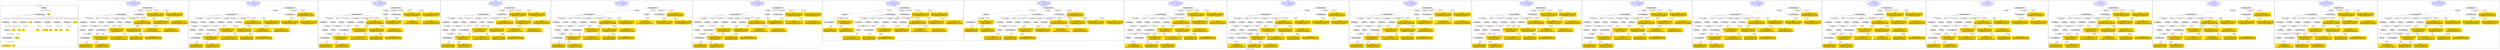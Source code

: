 digraph n0 {
fontcolor="blue"
remincross="true"
label="s10-s-18-artworks.json"
subgraph cluster_0 {
label="1-correct model"
n2[style="filled",color="white",fillcolor="lightgray",label="E12_Production1"];
n3[style="filled",color="white",fillcolor="lightgray",label="E21_Person1"];
n4[shape="plaintext",style="filled",fillcolor="gold",label="values"];
n5[style="filled",color="white",fillcolor="lightgray",label="E82_Actor_Appellation1"];
n6[shape="plaintext",style="filled",fillcolor="gold",label="auther_uri"];
n7[style="filled",color="white",fillcolor="lightgray",label="E22_Man-Made_Object1"];
n8[style="filled",color="white",fillcolor="lightgray",label="E35_Title1"];
n9[style="filled",color="white",fillcolor="lightgray",label="E8_Acquisition1"];
n10[shape="plaintext",style="filled",fillcolor="gold",label="values"];
n11[style="filled",color="white",fillcolor="lightgray",label="E54_Dimension1"];
n12[style="filled",color="white",fillcolor="lightgray",label="E57_Material1"];
n13[style="filled",color="white",fillcolor="lightgray",label="E78_Collection1"];
n14[style="filled",color="white",fillcolor="lightgray",label="E34_Inscription1"];
n15[shape="plaintext",style="filled",fillcolor="gold",label="object_uri"];
n16[shape="plaintext",style="filled",fillcolor="gold",label="values"];
n17[shape="plaintext",style="filled",fillcolor="gold",label="values"];
n18[style="filled",color="white",fillcolor="lightgray",label="E38_Image1"];
n19[shape="plaintext",style="filled",fillcolor="gold",label="values"];
n20[shape="plaintext",style="filled",fillcolor="gold",label="values"];
n21[shape="plaintext",style="filled",fillcolor="gold",label="material_uri"];
n22[shape="plaintext",style="filled",fillcolor="gold",label="values"];
n23[shape="plaintext",style="filled",fillcolor="gold",label="values"];
n24[shape="plaintext",style="filled",fillcolor="gold",label="values"];
n25[shape="plaintext",style="filled",fillcolor="gold",label="author_appellation_uri"];
n26[shape="plaintext",style="filled",fillcolor="gold",label="values"];
n27[shape="plaintext",style="filled",fillcolor="gold",label="values"];
}
subgraph cluster_1 {
label="candidate 0\nlink coherence:0.7407407407407407\nnode coherence:0.8076923076923077\nconfidence:0.35805589613451877\nmapping score:0.4330271790533866\ncost:224.99961\n-precision:0.33-recall:0.36"
n29[style="filled",color="white",fillcolor="lightgray",label="E12_Production1"];
n30[style="filled",color="white",fillcolor="lightgray",label="E21_Person1"];
n31[style="filled",color="white",fillcolor="lightgray",label="E55_Type1"];
n32[style="filled",color="white",fillcolor="lightgray",label="E82_Actor_Appellation1"];
n33[style="filled",color="white",fillcolor="lightgray",label="E21_Person2"];
n34[style="filled",color="white",fillcolor="lightgray",label="E82_Actor_Appellation2"];
n35[style="filled",color="white",fillcolor="lightgray",label="E22_Man-Made_Object1"];
n36[style="filled",color="white",fillcolor="lightgray",label="E38_Image1"];
n37[style="filled",color="white",fillcolor="lightgray",label="E54_Dimension1"];
n38[style="filled",color="white",fillcolor="lightgray",label="E55_Type2"];
n39[style="filled",color="white",fillcolor="lightgray",label="E8_Acquisition1"];
n40[style="filled",color="white",fillcolor="lightgray",label="E33_Linguistic_Object2"];
n41[style="filled",color="white",fillcolor="lightgray",label="E33_Linguistic_Object1"];
n42[shape="plaintext",style="filled",fillcolor="gold",label="values\n[E39_Actor,P3_has_note,0.414]\n[E22_Man-Made_Object,P3_has_note,0.222]\n[E73_Information_Object,P3_has_note,0.196]\n[E33_Linguistic_Object,P3_has_note,0.168]"];
n43[shape="plaintext",style="filled",fillcolor="gold",label="values\n[E54_Dimension,P3_has_note,0.505]\n[E22_Man-Made_Object,classLink,0.169]\n[E8_Acquisition,P3_has_note,0.164]\n[E30_Right,P3_has_note,0.163]"];
n44[shape="plaintext",style="filled",fillcolor="gold",label="values\n[E39_Actor,P3_has_note,0.695]\n[E82_Actor_Appellation,label,0.285]\n[E8_Acquisition,P3_has_note,0.011]\n[E30_Right,P3_has_note,0.009]"];
n45[shape="plaintext",style="filled",fillcolor="gold",label="values\n[E22_Man-Made_Object,classLink,0.608]\n[E39_Actor,classLink,0.188]\n[E21_Person,classLink,0.104]\n[E38_Image,classLink,0.1]"];
n46[shape="plaintext",style="filled",fillcolor="gold",label="values\n[E39_Actor,P3_has_note,0.337]\n[E30_Right,P3_has_note,0.293]\n[E8_Acquisition,P3_has_note,0.29]\n[E73_Information_Object,P3_has_note,0.08]"];
n47[shape="plaintext",style="filled",fillcolor="gold",label="author_appellation_uri\n[E82_Actor_Appellation,classLink,0.998]\n[E33_Linguistic_Object,P3_has_note,0.001]\n[E73_Information_Object,P3_has_note,0.001]"];
n48[shape="plaintext",style="filled",fillcolor="gold",label="values\n[E39_Actor,P3_has_note,0.676]\n[E82_Actor_Appellation,label,0.126]\n[E8_Acquisition,P3_has_note,0.115]\n[E30_Right,P3_has_note,0.083]"];
n49[shape="plaintext",style="filled",fillcolor="gold",label="auther_uri\n[E82_Actor_Appellation,classLink,0.395]\n[E21_Person,classLink,0.334]\n[E30_Right,P3_has_note,0.163]\n[E8_Acquisition,P3_has_note,0.108]"];
n50[shape="plaintext",style="filled",fillcolor="gold",label="values\n[E39_Actor,P3_has_note,0.583]\n[E22_Man-Made_Object,P3_has_note,0.172]\n[E33_Linguistic_Object,P3_has_note,0.125]\n[E73_Information_Object,P3_has_note,0.12]"];
n51[shape="plaintext",style="filled",fillcolor="gold",label="values\n[E29_Design_or_Procedure,P3_has_note,0.477]\n[E55_Type,label,0.459]\n[E33_Linguistic_Object,P3_has_note,0.033]\n[E73_Information_Object,P3_has_note,0.031]"];
n52[shape="plaintext",style="filled",fillcolor="gold",label="values\n[E22_Man-Made_Object,classLink,0.609]\n[E39_Actor,classLink,0.186]\n[E21_Person,classLink,0.103]\n[E38_Image,classLink,0.102]"];
n53[shape="plaintext",style="filled",fillcolor="gold",label="values\n[E73_Information_Object,P3_has_note,0.317]\n[E22_Man-Made_Object,P3_has_note,0.304]\n[E33_Linguistic_Object,P3_has_note,0.283]\n[E39_Actor,P3_has_note,0.096]"];
n54[shape="plaintext",style="filled",fillcolor="gold",label="object_uri\n[E22_Man-Made_Object,classLink,0.863]\n[E54_Dimension,P3_has_note,0.05]\n[E22_Man-Made_Object,P3_has_note,0.048]\n[E30_Right,P3_has_note,0.04]"];
n55[shape="plaintext",style="filled",fillcolor="gold",label="material_uri\n[E74_Group,classLink,0.321]\n[E55_Type,classLink,0.319]\n[E57_Material,classLink,0.298]\n[E29_Design_or_Procedure,P3_has_note,0.062]"];
n56[shape="plaintext",style="filled",fillcolor="gold",label="values\n[E33_Linguistic_Object,P3_has_note,0.296]\n[E73_Information_Object,P3_has_note,0.292]\n[E22_Man-Made_Object,P3_has_note,0.257]\n[E39_Actor,P3_has_note,0.155]"];
}
subgraph cluster_2 {
label="candidate 1\nlink coherence:0.7407407407407407\nnode coherence:0.8076923076923077\nconfidence:0.35805589613451877\nmapping score:0.4330271790533866\ncost:224.99962\n-precision:0.33-recall:0.36"
n58[style="filled",color="white",fillcolor="lightgray",label="E12_Production1"];
n59[style="filled",color="white",fillcolor="lightgray",label="E21_Person1"];
n60[style="filled",color="white",fillcolor="lightgray",label="E55_Type1"];
n61[style="filled",color="white",fillcolor="lightgray",label="E82_Actor_Appellation1"];
n62[style="filled",color="white",fillcolor="lightgray",label="E21_Person2"];
n63[style="filled",color="white",fillcolor="lightgray",label="E82_Actor_Appellation2"];
n64[style="filled",color="white",fillcolor="lightgray",label="E22_Man-Made_Object1"];
n65[style="filled",color="white",fillcolor="lightgray",label="E38_Image1"];
n66[style="filled",color="white",fillcolor="lightgray",label="E54_Dimension1"];
n67[style="filled",color="white",fillcolor="lightgray",label="E55_Type2"];
n68[style="filled",color="white",fillcolor="lightgray",label="E8_Acquisition1"];
n69[style="filled",color="white",fillcolor="lightgray",label="E33_Linguistic_Object1"];
n70[style="filled",color="white",fillcolor="lightgray",label="E33_Linguistic_Object2"];
n71[shape="plaintext",style="filled",fillcolor="gold",label="values\n[E39_Actor,P3_has_note,0.414]\n[E22_Man-Made_Object,P3_has_note,0.222]\n[E73_Information_Object,P3_has_note,0.196]\n[E33_Linguistic_Object,P3_has_note,0.168]"];
n72[shape="plaintext",style="filled",fillcolor="gold",label="values\n[E54_Dimension,P3_has_note,0.505]\n[E22_Man-Made_Object,classLink,0.169]\n[E8_Acquisition,P3_has_note,0.164]\n[E30_Right,P3_has_note,0.163]"];
n73[shape="plaintext",style="filled",fillcolor="gold",label="values\n[E39_Actor,P3_has_note,0.695]\n[E82_Actor_Appellation,label,0.285]\n[E8_Acquisition,P3_has_note,0.011]\n[E30_Right,P3_has_note,0.009]"];
n74[shape="plaintext",style="filled",fillcolor="gold",label="values\n[E22_Man-Made_Object,classLink,0.608]\n[E39_Actor,classLink,0.188]\n[E21_Person,classLink,0.104]\n[E38_Image,classLink,0.1]"];
n75[shape="plaintext",style="filled",fillcolor="gold",label="values\n[E39_Actor,P3_has_note,0.337]\n[E30_Right,P3_has_note,0.293]\n[E8_Acquisition,P3_has_note,0.29]\n[E73_Information_Object,P3_has_note,0.08]"];
n76[shape="plaintext",style="filled",fillcolor="gold",label="author_appellation_uri\n[E82_Actor_Appellation,classLink,0.998]\n[E33_Linguistic_Object,P3_has_note,0.001]\n[E73_Information_Object,P3_has_note,0.001]"];
n77[shape="plaintext",style="filled",fillcolor="gold",label="values\n[E39_Actor,P3_has_note,0.676]\n[E82_Actor_Appellation,label,0.126]\n[E8_Acquisition,P3_has_note,0.115]\n[E30_Right,P3_has_note,0.083]"];
n78[shape="plaintext",style="filled",fillcolor="gold",label="auther_uri\n[E82_Actor_Appellation,classLink,0.395]\n[E21_Person,classLink,0.334]\n[E30_Right,P3_has_note,0.163]\n[E8_Acquisition,P3_has_note,0.108]"];
n79[shape="plaintext",style="filled",fillcolor="gold",label="values\n[E39_Actor,P3_has_note,0.583]\n[E22_Man-Made_Object,P3_has_note,0.172]\n[E33_Linguistic_Object,P3_has_note,0.125]\n[E73_Information_Object,P3_has_note,0.12]"];
n80[shape="plaintext",style="filled",fillcolor="gold",label="values\n[E29_Design_or_Procedure,P3_has_note,0.477]\n[E55_Type,label,0.459]\n[E33_Linguistic_Object,P3_has_note,0.033]\n[E73_Information_Object,P3_has_note,0.031]"];
n81[shape="plaintext",style="filled",fillcolor="gold",label="values\n[E22_Man-Made_Object,classLink,0.609]\n[E39_Actor,classLink,0.186]\n[E21_Person,classLink,0.103]\n[E38_Image,classLink,0.102]"];
n82[shape="plaintext",style="filled",fillcolor="gold",label="values\n[E73_Information_Object,P3_has_note,0.317]\n[E22_Man-Made_Object,P3_has_note,0.304]\n[E33_Linguistic_Object,P3_has_note,0.283]\n[E39_Actor,P3_has_note,0.096]"];
n83[shape="plaintext",style="filled",fillcolor="gold",label="object_uri\n[E22_Man-Made_Object,classLink,0.863]\n[E54_Dimension,P3_has_note,0.05]\n[E22_Man-Made_Object,P3_has_note,0.048]\n[E30_Right,P3_has_note,0.04]"];
n84[shape="plaintext",style="filled",fillcolor="gold",label="material_uri\n[E74_Group,classLink,0.321]\n[E55_Type,classLink,0.319]\n[E57_Material,classLink,0.298]\n[E29_Design_or_Procedure,P3_has_note,0.062]"];
n85[shape="plaintext",style="filled",fillcolor="gold",label="values\n[E33_Linguistic_Object,P3_has_note,0.296]\n[E73_Information_Object,P3_has_note,0.292]\n[E22_Man-Made_Object,P3_has_note,0.257]\n[E39_Actor,P3_has_note,0.155]"];
}
subgraph cluster_3 {
label="candidate 10\nlink coherence:0.7037037037037037\nnode coherence:0.8076923076923077\nconfidence:0.35805589613451877\nmapping score:0.4330271790533866\ncost:224.99962\n-precision:0.33-recall:0.36"
n87[style="filled",color="white",fillcolor="lightgray",label="E12_Production1"];
n88[style="filled",color="white",fillcolor="lightgray",label="E21_Person1"];
n89[style="filled",color="white",fillcolor="lightgray",label="E55_Type1"];
n90[style="filled",color="white",fillcolor="lightgray",label="E82_Actor_Appellation1"];
n91[style="filled",color="white",fillcolor="lightgray",label="E21_Person2"];
n92[style="filled",color="white",fillcolor="lightgray",label="E82_Actor_Appellation2"];
n93[style="filled",color="white",fillcolor="lightgray",label="E22_Man-Made_Object1"];
n94[style="filled",color="white",fillcolor="lightgray",label="E38_Image1"];
n95[style="filled",color="white",fillcolor="lightgray",label="E54_Dimension1"];
n96[style="filled",color="white",fillcolor="lightgray",label="E8_Acquisition1"];
n97[style="filled",color="white",fillcolor="lightgray",label="E33_Linguistic_Object2"];
n98[style="filled",color="white",fillcolor="lightgray",label="E55_Type2"];
n99[style="filled",color="white",fillcolor="lightgray",label="E33_Linguistic_Object1"];
n100[shape="plaintext",style="filled",fillcolor="gold",label="values\n[E39_Actor,P3_has_note,0.414]\n[E22_Man-Made_Object,P3_has_note,0.222]\n[E73_Information_Object,P3_has_note,0.196]\n[E33_Linguistic_Object,P3_has_note,0.168]"];
n101[shape="plaintext",style="filled",fillcolor="gold",label="values\n[E54_Dimension,P3_has_note,0.505]\n[E22_Man-Made_Object,classLink,0.169]\n[E8_Acquisition,P3_has_note,0.164]\n[E30_Right,P3_has_note,0.163]"];
n102[shape="plaintext",style="filled",fillcolor="gold",label="values\n[E39_Actor,P3_has_note,0.695]\n[E82_Actor_Appellation,label,0.285]\n[E8_Acquisition,P3_has_note,0.011]\n[E30_Right,P3_has_note,0.009]"];
n103[shape="plaintext",style="filled",fillcolor="gold",label="values\n[E22_Man-Made_Object,classLink,0.608]\n[E39_Actor,classLink,0.188]\n[E21_Person,classLink,0.104]\n[E38_Image,classLink,0.1]"];
n104[shape="plaintext",style="filled",fillcolor="gold",label="values\n[E39_Actor,P3_has_note,0.337]\n[E30_Right,P3_has_note,0.293]\n[E8_Acquisition,P3_has_note,0.29]\n[E73_Information_Object,P3_has_note,0.08]"];
n105[shape="plaintext",style="filled",fillcolor="gold",label="author_appellation_uri\n[E82_Actor_Appellation,classLink,0.998]\n[E33_Linguistic_Object,P3_has_note,0.001]\n[E73_Information_Object,P3_has_note,0.001]"];
n106[shape="plaintext",style="filled",fillcolor="gold",label="values\n[E39_Actor,P3_has_note,0.676]\n[E82_Actor_Appellation,label,0.126]\n[E8_Acquisition,P3_has_note,0.115]\n[E30_Right,P3_has_note,0.083]"];
n107[shape="plaintext",style="filled",fillcolor="gold",label="auther_uri\n[E82_Actor_Appellation,classLink,0.395]\n[E21_Person,classLink,0.334]\n[E30_Right,P3_has_note,0.163]\n[E8_Acquisition,P3_has_note,0.108]"];
n108[shape="plaintext",style="filled",fillcolor="gold",label="values\n[E39_Actor,P3_has_note,0.583]\n[E22_Man-Made_Object,P3_has_note,0.172]\n[E33_Linguistic_Object,P3_has_note,0.125]\n[E73_Information_Object,P3_has_note,0.12]"];
n109[shape="plaintext",style="filled",fillcolor="gold",label="values\n[E29_Design_or_Procedure,P3_has_note,0.477]\n[E55_Type,label,0.459]\n[E33_Linguistic_Object,P3_has_note,0.033]\n[E73_Information_Object,P3_has_note,0.031]"];
n110[shape="plaintext",style="filled",fillcolor="gold",label="values\n[E22_Man-Made_Object,classLink,0.609]\n[E39_Actor,classLink,0.186]\n[E21_Person,classLink,0.103]\n[E38_Image,classLink,0.102]"];
n111[shape="plaintext",style="filled",fillcolor="gold",label="values\n[E73_Information_Object,P3_has_note,0.317]\n[E22_Man-Made_Object,P3_has_note,0.304]\n[E33_Linguistic_Object,P3_has_note,0.283]\n[E39_Actor,P3_has_note,0.096]"];
n112[shape="plaintext",style="filled",fillcolor="gold",label="object_uri\n[E22_Man-Made_Object,classLink,0.863]\n[E54_Dimension,P3_has_note,0.05]\n[E22_Man-Made_Object,P3_has_note,0.048]\n[E30_Right,P3_has_note,0.04]"];
n113[shape="plaintext",style="filled",fillcolor="gold",label="material_uri\n[E74_Group,classLink,0.321]\n[E55_Type,classLink,0.319]\n[E57_Material,classLink,0.298]\n[E29_Design_or_Procedure,P3_has_note,0.062]"];
n114[shape="plaintext",style="filled",fillcolor="gold",label="values\n[E33_Linguistic_Object,P3_has_note,0.296]\n[E73_Information_Object,P3_has_note,0.292]\n[E22_Man-Made_Object,P3_has_note,0.257]\n[E39_Actor,P3_has_note,0.155]"];
}
subgraph cluster_4 {
label="candidate 11\nlink coherence:0.7037037037037037\nnode coherence:0.8076923076923077\nconfidence:0.35805589613451877\nmapping score:0.4330271790533866\ncost:224.99963\n-precision:0.33-recall:0.36"
n116[style="filled",color="white",fillcolor="lightgray",label="E12_Production1"];
n117[style="filled",color="white",fillcolor="lightgray",label="E21_Person1"];
n118[style="filled",color="white",fillcolor="lightgray",label="E55_Type1"];
n119[style="filled",color="white",fillcolor="lightgray",label="E82_Actor_Appellation1"];
n120[style="filled",color="white",fillcolor="lightgray",label="E21_Person2"];
n121[style="filled",color="white",fillcolor="lightgray",label="E82_Actor_Appellation2"];
n122[style="filled",color="white",fillcolor="lightgray",label="E22_Man-Made_Object1"];
n123[style="filled",color="white",fillcolor="lightgray",label="E38_Image1"];
n124[style="filled",color="white",fillcolor="lightgray",label="E54_Dimension1"];
n125[style="filled",color="white",fillcolor="lightgray",label="E55_Type3"];
n126[style="filled",color="white",fillcolor="lightgray",label="E8_Acquisition1"];
n127[style="filled",color="white",fillcolor="lightgray",label="E33_Linguistic_Object2"];
n128[style="filled",color="white",fillcolor="lightgray",label="E33_Linguistic_Object1"];
n129[shape="plaintext",style="filled",fillcolor="gold",label="values\n[E39_Actor,P3_has_note,0.414]\n[E22_Man-Made_Object,P3_has_note,0.222]\n[E73_Information_Object,P3_has_note,0.196]\n[E33_Linguistic_Object,P3_has_note,0.168]"];
n130[shape="plaintext",style="filled",fillcolor="gold",label="values\n[E54_Dimension,P3_has_note,0.505]\n[E22_Man-Made_Object,classLink,0.169]\n[E8_Acquisition,P3_has_note,0.164]\n[E30_Right,P3_has_note,0.163]"];
n131[shape="plaintext",style="filled",fillcolor="gold",label="values\n[E39_Actor,P3_has_note,0.695]\n[E82_Actor_Appellation,label,0.285]\n[E8_Acquisition,P3_has_note,0.011]\n[E30_Right,P3_has_note,0.009]"];
n132[shape="plaintext",style="filled",fillcolor="gold",label="values\n[E22_Man-Made_Object,classLink,0.608]\n[E39_Actor,classLink,0.188]\n[E21_Person,classLink,0.104]\n[E38_Image,classLink,0.1]"];
n133[shape="plaintext",style="filled",fillcolor="gold",label="values\n[E39_Actor,P3_has_note,0.337]\n[E30_Right,P3_has_note,0.293]\n[E8_Acquisition,P3_has_note,0.29]\n[E73_Information_Object,P3_has_note,0.08]"];
n134[shape="plaintext",style="filled",fillcolor="gold",label="author_appellation_uri\n[E82_Actor_Appellation,classLink,0.998]\n[E33_Linguistic_Object,P3_has_note,0.001]\n[E73_Information_Object,P3_has_note,0.001]"];
n135[shape="plaintext",style="filled",fillcolor="gold",label="values\n[E39_Actor,P3_has_note,0.676]\n[E82_Actor_Appellation,label,0.126]\n[E8_Acquisition,P3_has_note,0.115]\n[E30_Right,P3_has_note,0.083]"];
n136[shape="plaintext",style="filled",fillcolor="gold",label="auther_uri\n[E82_Actor_Appellation,classLink,0.395]\n[E21_Person,classLink,0.334]\n[E30_Right,P3_has_note,0.163]\n[E8_Acquisition,P3_has_note,0.108]"];
n137[shape="plaintext",style="filled",fillcolor="gold",label="values\n[E39_Actor,P3_has_note,0.583]\n[E22_Man-Made_Object,P3_has_note,0.172]\n[E33_Linguistic_Object,P3_has_note,0.125]\n[E73_Information_Object,P3_has_note,0.12]"];
n138[shape="plaintext",style="filled",fillcolor="gold",label="values\n[E29_Design_or_Procedure,P3_has_note,0.477]\n[E55_Type,label,0.459]\n[E33_Linguistic_Object,P3_has_note,0.033]\n[E73_Information_Object,P3_has_note,0.031]"];
n139[shape="plaintext",style="filled",fillcolor="gold",label="values\n[E22_Man-Made_Object,classLink,0.609]\n[E39_Actor,classLink,0.186]\n[E21_Person,classLink,0.103]\n[E38_Image,classLink,0.102]"];
n140[shape="plaintext",style="filled",fillcolor="gold",label="values\n[E73_Information_Object,P3_has_note,0.317]\n[E22_Man-Made_Object,P3_has_note,0.304]\n[E33_Linguistic_Object,P3_has_note,0.283]\n[E39_Actor,P3_has_note,0.096]"];
n141[shape="plaintext",style="filled",fillcolor="gold",label="material_uri\n[E74_Group,classLink,0.321]\n[E55_Type,classLink,0.319]\n[E57_Material,classLink,0.298]\n[E29_Design_or_Procedure,P3_has_note,0.062]"];
n142[shape="plaintext",style="filled",fillcolor="gold",label="object_uri\n[E22_Man-Made_Object,classLink,0.863]\n[E54_Dimension,P3_has_note,0.05]\n[E22_Man-Made_Object,P3_has_note,0.048]\n[E30_Right,P3_has_note,0.04]"];
n143[shape="plaintext",style="filled",fillcolor="gold",label="values\n[E33_Linguistic_Object,P3_has_note,0.296]\n[E73_Information_Object,P3_has_note,0.292]\n[E22_Man-Made_Object,P3_has_note,0.257]\n[E39_Actor,P3_has_note,0.155]"];
}
subgraph cluster_5 {
label="candidate 12\nlink coherence:0.7037037037037037\nnode coherence:0.8076923076923077\nconfidence:0.35805589613451877\nmapping score:0.4330271790533866\ncost:224.99964\n-precision:0.33-recall:0.36"
n145[style="filled",color="white",fillcolor="lightgray",label="E12_Production1"];
n146[style="filled",color="white",fillcolor="lightgray",label="E21_Person1"];
n147[style="filled",color="white",fillcolor="lightgray",label="E55_Type1"];
n148[style="filled",color="white",fillcolor="lightgray",label="E82_Actor_Appellation1"];
n149[style="filled",color="white",fillcolor="lightgray",label="E21_Person2"];
n150[style="filled",color="white",fillcolor="lightgray",label="E82_Actor_Appellation2"];
n151[style="filled",color="white",fillcolor="lightgray",label="E22_Man-Made_Object1"];
n152[style="filled",color="white",fillcolor="lightgray",label="E38_Image1"];
n153[style="filled",color="white",fillcolor="lightgray",label="E54_Dimension1"];
n154[style="filled",color="white",fillcolor="lightgray",label="E8_Acquisition1"];
n155[style="filled",color="white",fillcolor="lightgray",label="E33_Linguistic_Object1"];
n156[style="filled",color="white",fillcolor="lightgray",label="E55_Type2"];
n157[style="filled",color="white",fillcolor="lightgray",label="E33_Linguistic_Object2"];
n158[shape="plaintext",style="filled",fillcolor="gold",label="values\n[E39_Actor,P3_has_note,0.414]\n[E22_Man-Made_Object,P3_has_note,0.222]\n[E73_Information_Object,P3_has_note,0.196]\n[E33_Linguistic_Object,P3_has_note,0.168]"];
n159[shape="plaintext",style="filled",fillcolor="gold",label="values\n[E54_Dimension,P3_has_note,0.505]\n[E22_Man-Made_Object,classLink,0.169]\n[E8_Acquisition,P3_has_note,0.164]\n[E30_Right,P3_has_note,0.163]"];
n160[shape="plaintext",style="filled",fillcolor="gold",label="values\n[E39_Actor,P3_has_note,0.695]\n[E82_Actor_Appellation,label,0.285]\n[E8_Acquisition,P3_has_note,0.011]\n[E30_Right,P3_has_note,0.009]"];
n161[shape="plaintext",style="filled",fillcolor="gold",label="values\n[E22_Man-Made_Object,classLink,0.608]\n[E39_Actor,classLink,0.188]\n[E21_Person,classLink,0.104]\n[E38_Image,classLink,0.1]"];
n162[shape="plaintext",style="filled",fillcolor="gold",label="values\n[E39_Actor,P3_has_note,0.337]\n[E30_Right,P3_has_note,0.293]\n[E8_Acquisition,P3_has_note,0.29]\n[E73_Information_Object,P3_has_note,0.08]"];
n163[shape="plaintext",style="filled",fillcolor="gold",label="author_appellation_uri\n[E82_Actor_Appellation,classLink,0.998]\n[E33_Linguistic_Object,P3_has_note,0.001]\n[E73_Information_Object,P3_has_note,0.001]"];
n164[shape="plaintext",style="filled",fillcolor="gold",label="values\n[E39_Actor,P3_has_note,0.676]\n[E82_Actor_Appellation,label,0.126]\n[E8_Acquisition,P3_has_note,0.115]\n[E30_Right,P3_has_note,0.083]"];
n165[shape="plaintext",style="filled",fillcolor="gold",label="auther_uri\n[E82_Actor_Appellation,classLink,0.395]\n[E21_Person,classLink,0.334]\n[E30_Right,P3_has_note,0.163]\n[E8_Acquisition,P3_has_note,0.108]"];
n166[shape="plaintext",style="filled",fillcolor="gold",label="values\n[E39_Actor,P3_has_note,0.583]\n[E22_Man-Made_Object,P3_has_note,0.172]\n[E33_Linguistic_Object,P3_has_note,0.125]\n[E73_Information_Object,P3_has_note,0.12]"];
n167[shape="plaintext",style="filled",fillcolor="gold",label="values\n[E29_Design_or_Procedure,P3_has_note,0.477]\n[E55_Type,label,0.459]\n[E33_Linguistic_Object,P3_has_note,0.033]\n[E73_Information_Object,P3_has_note,0.031]"];
n168[shape="plaintext",style="filled",fillcolor="gold",label="values\n[E22_Man-Made_Object,classLink,0.609]\n[E39_Actor,classLink,0.186]\n[E21_Person,classLink,0.103]\n[E38_Image,classLink,0.102]"];
n169[shape="plaintext",style="filled",fillcolor="gold",label="values\n[E73_Information_Object,P3_has_note,0.317]\n[E22_Man-Made_Object,P3_has_note,0.304]\n[E33_Linguistic_Object,P3_has_note,0.283]\n[E39_Actor,P3_has_note,0.096]"];
n170[shape="plaintext",style="filled",fillcolor="gold",label="object_uri\n[E22_Man-Made_Object,classLink,0.863]\n[E54_Dimension,P3_has_note,0.05]\n[E22_Man-Made_Object,P3_has_note,0.048]\n[E30_Right,P3_has_note,0.04]"];
n171[shape="plaintext",style="filled",fillcolor="gold",label="material_uri\n[E74_Group,classLink,0.321]\n[E55_Type,classLink,0.319]\n[E57_Material,classLink,0.298]\n[E29_Design_or_Procedure,P3_has_note,0.062]"];
n172[shape="plaintext",style="filled",fillcolor="gold",label="values\n[E33_Linguistic_Object,P3_has_note,0.296]\n[E73_Information_Object,P3_has_note,0.292]\n[E22_Man-Made_Object,P3_has_note,0.257]\n[E39_Actor,P3_has_note,0.155]"];
}
subgraph cluster_6 {
label="candidate 13\nlink coherence:0.7037037037037037\nnode coherence:0.8076923076923077\nconfidence:0.35805589613451877\nmapping score:0.4330271790533866\ncost:224.99966\n-precision:0.33-recall:0.36"
n174[style="filled",color="white",fillcolor="lightgray",label="E12_Production1"];
n175[style="filled",color="white",fillcolor="lightgray",label="E21_Person1"];
n176[style="filled",color="white",fillcolor="lightgray",label="E82_Actor_Appellation1"];
n177[style="filled",color="white",fillcolor="lightgray",label="E21_Person2"];
n178[style="filled",color="white",fillcolor="lightgray",label="E82_Actor_Appellation2"];
n179[style="filled",color="white",fillcolor="lightgray",label="E22_Man-Made_Object1"];
n180[style="filled",color="white",fillcolor="lightgray",label="E38_Image1"];
n181[style="filled",color="white",fillcolor="lightgray",label="E54_Dimension1"];
n182[style="filled",color="white",fillcolor="lightgray",label="E55_Type2"];
n183[style="filled",color="white",fillcolor="lightgray",label="E8_Acquisition1"];
n184[style="filled",color="white",fillcolor="lightgray",label="E33_Linguistic_Object2"];
n185[style="filled",color="white",fillcolor="lightgray",label="E55_Type1"];
n186[style="filled",color="white",fillcolor="lightgray",label="E33_Linguistic_Object1"];
n187[shape="plaintext",style="filled",fillcolor="gold",label="values\n[E39_Actor,P3_has_note,0.414]\n[E22_Man-Made_Object,P3_has_note,0.222]\n[E73_Information_Object,P3_has_note,0.196]\n[E33_Linguistic_Object,P3_has_note,0.168]"];
n188[shape="plaintext",style="filled",fillcolor="gold",label="values\n[E54_Dimension,P3_has_note,0.505]\n[E22_Man-Made_Object,classLink,0.169]\n[E8_Acquisition,P3_has_note,0.164]\n[E30_Right,P3_has_note,0.163]"];
n189[shape="plaintext",style="filled",fillcolor="gold",label="values\n[E39_Actor,P3_has_note,0.695]\n[E82_Actor_Appellation,label,0.285]\n[E8_Acquisition,P3_has_note,0.011]\n[E30_Right,P3_has_note,0.009]"];
n190[shape="plaintext",style="filled",fillcolor="gold",label="values\n[E22_Man-Made_Object,classLink,0.608]\n[E39_Actor,classLink,0.188]\n[E21_Person,classLink,0.104]\n[E38_Image,classLink,0.1]"];
n191[shape="plaintext",style="filled",fillcolor="gold",label="values\n[E39_Actor,P3_has_note,0.337]\n[E30_Right,P3_has_note,0.293]\n[E8_Acquisition,P3_has_note,0.29]\n[E73_Information_Object,P3_has_note,0.08]"];
n192[shape="plaintext",style="filled",fillcolor="gold",label="author_appellation_uri\n[E82_Actor_Appellation,classLink,0.998]\n[E33_Linguistic_Object,P3_has_note,0.001]\n[E73_Information_Object,P3_has_note,0.001]"];
n193[shape="plaintext",style="filled",fillcolor="gold",label="values\n[E39_Actor,P3_has_note,0.676]\n[E82_Actor_Appellation,label,0.126]\n[E8_Acquisition,P3_has_note,0.115]\n[E30_Right,P3_has_note,0.083]"];
n194[shape="plaintext",style="filled",fillcolor="gold",label="auther_uri\n[E82_Actor_Appellation,classLink,0.395]\n[E21_Person,classLink,0.334]\n[E30_Right,P3_has_note,0.163]\n[E8_Acquisition,P3_has_note,0.108]"];
n195[shape="plaintext",style="filled",fillcolor="gold",label="values\n[E39_Actor,P3_has_note,0.583]\n[E22_Man-Made_Object,P3_has_note,0.172]\n[E33_Linguistic_Object,P3_has_note,0.125]\n[E73_Information_Object,P3_has_note,0.12]"];
n196[shape="plaintext",style="filled",fillcolor="gold",label="values\n[E29_Design_or_Procedure,P3_has_note,0.477]\n[E55_Type,label,0.459]\n[E33_Linguistic_Object,P3_has_note,0.033]\n[E73_Information_Object,P3_has_note,0.031]"];
n197[shape="plaintext",style="filled",fillcolor="gold",label="values\n[E22_Man-Made_Object,classLink,0.609]\n[E39_Actor,classLink,0.186]\n[E21_Person,classLink,0.103]\n[E38_Image,classLink,0.102]"];
n198[shape="plaintext",style="filled",fillcolor="gold",label="values\n[E73_Information_Object,P3_has_note,0.317]\n[E22_Man-Made_Object,P3_has_note,0.304]\n[E33_Linguistic_Object,P3_has_note,0.283]\n[E39_Actor,P3_has_note,0.096]"];
n199[shape="plaintext",style="filled",fillcolor="gold",label="object_uri\n[E22_Man-Made_Object,classLink,0.863]\n[E54_Dimension,P3_has_note,0.05]\n[E22_Man-Made_Object,P3_has_note,0.048]\n[E30_Right,P3_has_note,0.04]"];
n200[shape="plaintext",style="filled",fillcolor="gold",label="material_uri\n[E74_Group,classLink,0.321]\n[E55_Type,classLink,0.319]\n[E57_Material,classLink,0.298]\n[E29_Design_or_Procedure,P3_has_note,0.062]"];
n201[shape="plaintext",style="filled",fillcolor="gold",label="values\n[E33_Linguistic_Object,P3_has_note,0.296]\n[E73_Information_Object,P3_has_note,0.292]\n[E22_Man-Made_Object,P3_has_note,0.257]\n[E39_Actor,P3_has_note,0.155]"];
}
subgraph cluster_7 {
label="candidate 14\nlink coherence:0.7037037037037037\nnode coherence:0.8076923076923077\nconfidence:0.35805589613451877\nmapping score:0.4330271790533866\ncost:224.99968\n-precision:0.3-recall:0.32"
n203[style="filled",color="white",fillcolor="lightgray",label="E12_Production1"];
n204[style="filled",color="white",fillcolor="lightgray",label="E55_Type1"];
n205[style="filled",color="white",fillcolor="lightgray",label="E21_Person1"];
n206[style="filled",color="white",fillcolor="lightgray",label="E82_Actor_Appellation1"];
n207[style="filled",color="white",fillcolor="lightgray",label="E21_Person2"];
n208[style="filled",color="white",fillcolor="lightgray",label="E82_Actor_Appellation2"];
n209[style="filled",color="white",fillcolor="lightgray",label="E22_Man-Made_Object1"];
n210[style="filled",color="white",fillcolor="lightgray",label="E38_Image1"];
n211[style="filled",color="white",fillcolor="lightgray",label="E54_Dimension1"];
n212[style="filled",color="white",fillcolor="lightgray",label="E55_Type2"];
n213[style="filled",color="white",fillcolor="lightgray",label="E8_Acquisition1"];
n214[style="filled",color="white",fillcolor="lightgray",label="E33_Linguistic_Object2"];
n215[style="filled",color="white",fillcolor="lightgray",label="E33_Linguistic_Object1"];
n216[shape="plaintext",style="filled",fillcolor="gold",label="values\n[E39_Actor,P3_has_note,0.414]\n[E22_Man-Made_Object,P3_has_note,0.222]\n[E73_Information_Object,P3_has_note,0.196]\n[E33_Linguistic_Object,P3_has_note,0.168]"];
n217[shape="plaintext",style="filled",fillcolor="gold",label="values\n[E54_Dimension,P3_has_note,0.505]\n[E22_Man-Made_Object,classLink,0.169]\n[E8_Acquisition,P3_has_note,0.164]\n[E30_Right,P3_has_note,0.163]"];
n218[shape="plaintext",style="filled",fillcolor="gold",label="values\n[E39_Actor,P3_has_note,0.695]\n[E82_Actor_Appellation,label,0.285]\n[E8_Acquisition,P3_has_note,0.011]\n[E30_Right,P3_has_note,0.009]"];
n219[shape="plaintext",style="filled",fillcolor="gold",label="values\n[E22_Man-Made_Object,classLink,0.608]\n[E39_Actor,classLink,0.188]\n[E21_Person,classLink,0.104]\n[E38_Image,classLink,0.1]"];
n220[shape="plaintext",style="filled",fillcolor="gold",label="values\n[E39_Actor,P3_has_note,0.337]\n[E30_Right,P3_has_note,0.293]\n[E8_Acquisition,P3_has_note,0.29]\n[E73_Information_Object,P3_has_note,0.08]"];
n221[shape="plaintext",style="filled",fillcolor="gold",label="author_appellation_uri\n[E82_Actor_Appellation,classLink,0.998]\n[E33_Linguistic_Object,P3_has_note,0.001]\n[E73_Information_Object,P3_has_note,0.001]"];
n222[shape="plaintext",style="filled",fillcolor="gold",label="values\n[E39_Actor,P3_has_note,0.676]\n[E82_Actor_Appellation,label,0.126]\n[E8_Acquisition,P3_has_note,0.115]\n[E30_Right,P3_has_note,0.083]"];
n223[shape="plaintext",style="filled",fillcolor="gold",label="auther_uri\n[E82_Actor_Appellation,classLink,0.395]\n[E21_Person,classLink,0.334]\n[E30_Right,P3_has_note,0.163]\n[E8_Acquisition,P3_has_note,0.108]"];
n224[shape="plaintext",style="filled",fillcolor="gold",label="values\n[E39_Actor,P3_has_note,0.583]\n[E22_Man-Made_Object,P3_has_note,0.172]\n[E33_Linguistic_Object,P3_has_note,0.125]\n[E73_Information_Object,P3_has_note,0.12]"];
n225[shape="plaintext",style="filled",fillcolor="gold",label="values\n[E29_Design_or_Procedure,P3_has_note,0.477]\n[E55_Type,label,0.459]\n[E33_Linguistic_Object,P3_has_note,0.033]\n[E73_Information_Object,P3_has_note,0.031]"];
n226[shape="plaintext",style="filled",fillcolor="gold",label="values\n[E22_Man-Made_Object,classLink,0.609]\n[E39_Actor,classLink,0.186]\n[E21_Person,classLink,0.103]\n[E38_Image,classLink,0.102]"];
n227[shape="plaintext",style="filled",fillcolor="gold",label="values\n[E73_Information_Object,P3_has_note,0.317]\n[E22_Man-Made_Object,P3_has_note,0.304]\n[E33_Linguistic_Object,P3_has_note,0.283]\n[E39_Actor,P3_has_note,0.096]"];
n228[shape="plaintext",style="filled",fillcolor="gold",label="object_uri\n[E22_Man-Made_Object,classLink,0.863]\n[E54_Dimension,P3_has_note,0.05]\n[E22_Man-Made_Object,P3_has_note,0.048]\n[E30_Right,P3_has_note,0.04]"];
n229[shape="plaintext",style="filled",fillcolor="gold",label="material_uri\n[E74_Group,classLink,0.321]\n[E55_Type,classLink,0.319]\n[E57_Material,classLink,0.298]\n[E29_Design_or_Procedure,P3_has_note,0.062]"];
n230[shape="plaintext",style="filled",fillcolor="gold",label="values\n[E33_Linguistic_Object,P3_has_note,0.296]\n[E73_Information_Object,P3_has_note,0.292]\n[E22_Man-Made_Object,P3_has_note,0.257]\n[E39_Actor,P3_has_note,0.155]"];
}
subgraph cluster_8 {
label="candidate 15\nlink coherence:0.7037037037037037\nnode coherence:0.8076923076923077\nconfidence:0.35805589613451877\nmapping score:0.4330271790533866\ncost:224.99969\n-precision:0.3-recall:0.32"
n232[style="filled",color="white",fillcolor="lightgray",label="E12_Production1"];
n233[style="filled",color="white",fillcolor="lightgray",label="E55_Type1"];
n234[style="filled",color="white",fillcolor="lightgray",label="E21_Person1"];
n235[style="filled",color="white",fillcolor="lightgray",label="E82_Actor_Appellation1"];
n236[style="filled",color="white",fillcolor="lightgray",label="E21_Person2"];
n237[style="filled",color="white",fillcolor="lightgray",label="E82_Actor_Appellation2"];
n238[style="filled",color="white",fillcolor="lightgray",label="E22_Man-Made_Object1"];
n239[style="filled",color="white",fillcolor="lightgray",label="E38_Image1"];
n240[style="filled",color="white",fillcolor="lightgray",label="E54_Dimension1"];
n241[style="filled",color="white",fillcolor="lightgray",label="E55_Type2"];
n242[style="filled",color="white",fillcolor="lightgray",label="E8_Acquisition1"];
n243[style="filled",color="white",fillcolor="lightgray",label="E33_Linguistic_Object1"];
n244[style="filled",color="white",fillcolor="lightgray",label="E33_Linguistic_Object2"];
n245[shape="plaintext",style="filled",fillcolor="gold",label="values\n[E39_Actor,P3_has_note,0.414]\n[E22_Man-Made_Object,P3_has_note,0.222]\n[E73_Information_Object,P3_has_note,0.196]\n[E33_Linguistic_Object,P3_has_note,0.168]"];
n246[shape="plaintext",style="filled",fillcolor="gold",label="values\n[E54_Dimension,P3_has_note,0.505]\n[E22_Man-Made_Object,classLink,0.169]\n[E8_Acquisition,P3_has_note,0.164]\n[E30_Right,P3_has_note,0.163]"];
n247[shape="plaintext",style="filled",fillcolor="gold",label="values\n[E39_Actor,P3_has_note,0.695]\n[E82_Actor_Appellation,label,0.285]\n[E8_Acquisition,P3_has_note,0.011]\n[E30_Right,P3_has_note,0.009]"];
n248[shape="plaintext",style="filled",fillcolor="gold",label="values\n[E22_Man-Made_Object,classLink,0.608]\n[E39_Actor,classLink,0.188]\n[E21_Person,classLink,0.104]\n[E38_Image,classLink,0.1]"];
n249[shape="plaintext",style="filled",fillcolor="gold",label="values\n[E39_Actor,P3_has_note,0.337]\n[E30_Right,P3_has_note,0.293]\n[E8_Acquisition,P3_has_note,0.29]\n[E73_Information_Object,P3_has_note,0.08]"];
n250[shape="plaintext",style="filled",fillcolor="gold",label="author_appellation_uri\n[E82_Actor_Appellation,classLink,0.998]\n[E33_Linguistic_Object,P3_has_note,0.001]\n[E73_Information_Object,P3_has_note,0.001]"];
n251[shape="plaintext",style="filled",fillcolor="gold",label="values\n[E39_Actor,P3_has_note,0.676]\n[E82_Actor_Appellation,label,0.126]\n[E8_Acquisition,P3_has_note,0.115]\n[E30_Right,P3_has_note,0.083]"];
n252[shape="plaintext",style="filled",fillcolor="gold",label="auther_uri\n[E82_Actor_Appellation,classLink,0.395]\n[E21_Person,classLink,0.334]\n[E30_Right,P3_has_note,0.163]\n[E8_Acquisition,P3_has_note,0.108]"];
n253[shape="plaintext",style="filled",fillcolor="gold",label="values\n[E39_Actor,P3_has_note,0.583]\n[E22_Man-Made_Object,P3_has_note,0.172]\n[E33_Linguistic_Object,P3_has_note,0.125]\n[E73_Information_Object,P3_has_note,0.12]"];
n254[shape="plaintext",style="filled",fillcolor="gold",label="values\n[E29_Design_or_Procedure,P3_has_note,0.477]\n[E55_Type,label,0.459]\n[E33_Linguistic_Object,P3_has_note,0.033]\n[E73_Information_Object,P3_has_note,0.031]"];
n255[shape="plaintext",style="filled",fillcolor="gold",label="values\n[E22_Man-Made_Object,classLink,0.609]\n[E39_Actor,classLink,0.186]\n[E21_Person,classLink,0.103]\n[E38_Image,classLink,0.102]"];
n256[shape="plaintext",style="filled",fillcolor="gold",label="values\n[E73_Information_Object,P3_has_note,0.317]\n[E22_Man-Made_Object,P3_has_note,0.304]\n[E33_Linguistic_Object,P3_has_note,0.283]\n[E39_Actor,P3_has_note,0.096]"];
n257[shape="plaintext",style="filled",fillcolor="gold",label="object_uri\n[E22_Man-Made_Object,classLink,0.863]\n[E54_Dimension,P3_has_note,0.05]\n[E22_Man-Made_Object,P3_has_note,0.048]\n[E30_Right,P3_has_note,0.04]"];
n258[shape="plaintext",style="filled",fillcolor="gold",label="material_uri\n[E74_Group,classLink,0.321]\n[E55_Type,classLink,0.319]\n[E57_Material,classLink,0.298]\n[E29_Design_or_Procedure,P3_has_note,0.062]"];
n259[shape="plaintext",style="filled",fillcolor="gold",label="values\n[E33_Linguistic_Object,P3_has_note,0.296]\n[E73_Information_Object,P3_has_note,0.292]\n[E22_Man-Made_Object,P3_has_note,0.257]\n[E39_Actor,P3_has_note,0.155]"];
}
subgraph cluster_9 {
label="candidate 16\nlink coherence:0.7037037037037037\nnode coherence:0.8076923076923077\nconfidence:0.35799051409015975\nmapping score:0.43300538503860025\ncost:224.99959\n-precision:0.37-recall:0.4"
n261[style="filled",color="white",fillcolor="lightgray",label="E12_Production1"];
n262[style="filled",color="white",fillcolor="lightgray",label="E21_Person1"];
n263[style="filled",color="white",fillcolor="lightgray",label="E55_Type1"];
n264[style="filled",color="white",fillcolor="lightgray",label="E74_Group1"];
n265[style="filled",color="white",fillcolor="lightgray",label="E82_Actor_Appellation1"];
n266[style="filled",color="white",fillcolor="lightgray",label="E21_Person2"];
n267[style="filled",color="white",fillcolor="lightgray",label="E82_Actor_Appellation2"];
n268[style="filled",color="white",fillcolor="lightgray",label="E22_Man-Made_Object1"];
n269[style="filled",color="white",fillcolor="lightgray",label="E38_Image1"];
n270[style="filled",color="white",fillcolor="lightgray",label="E54_Dimension1"];
n271[style="filled",color="white",fillcolor="lightgray",label="E8_Acquisition1"];
n272[style="filled",color="white",fillcolor="lightgray",label="E33_Linguistic_Object2"];
n273[style="filled",color="white",fillcolor="lightgray",label="E33_Linguistic_Object1"];
n274[shape="plaintext",style="filled",fillcolor="gold",label="values\n[E39_Actor,P3_has_note,0.414]\n[E22_Man-Made_Object,P3_has_note,0.222]\n[E73_Information_Object,P3_has_note,0.196]\n[E33_Linguistic_Object,P3_has_note,0.168]"];
n275[shape="plaintext",style="filled",fillcolor="gold",label="values\n[E54_Dimension,P3_has_note,0.505]\n[E22_Man-Made_Object,classLink,0.169]\n[E8_Acquisition,P3_has_note,0.164]\n[E30_Right,P3_has_note,0.163]"];
n276[shape="plaintext",style="filled",fillcolor="gold",label="values\n[E39_Actor,P3_has_note,0.695]\n[E82_Actor_Appellation,label,0.285]\n[E8_Acquisition,P3_has_note,0.011]\n[E30_Right,P3_has_note,0.009]"];
n277[shape="plaintext",style="filled",fillcolor="gold",label="values\n[E22_Man-Made_Object,classLink,0.609]\n[E39_Actor,classLink,0.186]\n[E21_Person,classLink,0.103]\n[E38_Image,classLink,0.102]"];
n278[shape="plaintext",style="filled",fillcolor="gold",label="values\n[E39_Actor,P3_has_note,0.337]\n[E30_Right,P3_has_note,0.293]\n[E8_Acquisition,P3_has_note,0.29]\n[E73_Information_Object,P3_has_note,0.08]"];
n279[shape="plaintext",style="filled",fillcolor="gold",label="author_appellation_uri\n[E82_Actor_Appellation,classLink,0.998]\n[E33_Linguistic_Object,P3_has_note,0.001]\n[E73_Information_Object,P3_has_note,0.001]"];
n280[shape="plaintext",style="filled",fillcolor="gold",label="values\n[E39_Actor,P3_has_note,0.676]\n[E82_Actor_Appellation,label,0.126]\n[E8_Acquisition,P3_has_note,0.115]\n[E30_Right,P3_has_note,0.083]"];
n281[shape="plaintext",style="filled",fillcolor="gold",label="auther_uri\n[E82_Actor_Appellation,classLink,0.395]\n[E21_Person,classLink,0.334]\n[E30_Right,P3_has_note,0.163]\n[E8_Acquisition,P3_has_note,0.108]"];
n282[shape="plaintext",style="filled",fillcolor="gold",label="values\n[E39_Actor,P3_has_note,0.583]\n[E22_Man-Made_Object,P3_has_note,0.172]\n[E33_Linguistic_Object,P3_has_note,0.125]\n[E73_Information_Object,P3_has_note,0.12]"];
n283[shape="plaintext",style="filled",fillcolor="gold",label="values\n[E29_Design_or_Procedure,P3_has_note,0.477]\n[E55_Type,label,0.459]\n[E33_Linguistic_Object,P3_has_note,0.033]\n[E73_Information_Object,P3_has_note,0.031]"];
n284[shape="plaintext",style="filled",fillcolor="gold",label="material_uri\n[E74_Group,classLink,0.321]\n[E55_Type,classLink,0.319]\n[E57_Material,classLink,0.298]\n[E29_Design_or_Procedure,P3_has_note,0.062]"];
n285[shape="plaintext",style="filled",fillcolor="gold",label="values\n[E22_Man-Made_Object,classLink,0.608]\n[E39_Actor,classLink,0.188]\n[E21_Person,classLink,0.104]\n[E38_Image,classLink,0.1]"];
n286[shape="plaintext",style="filled",fillcolor="gold",label="values\n[E73_Information_Object,P3_has_note,0.317]\n[E22_Man-Made_Object,P3_has_note,0.304]\n[E33_Linguistic_Object,P3_has_note,0.283]\n[E39_Actor,P3_has_note,0.096]"];
n287[shape="plaintext",style="filled",fillcolor="gold",label="object_uri\n[E22_Man-Made_Object,classLink,0.863]\n[E54_Dimension,P3_has_note,0.05]\n[E22_Man-Made_Object,P3_has_note,0.048]\n[E30_Right,P3_has_note,0.04]"];
n288[shape="plaintext",style="filled",fillcolor="gold",label="values\n[E33_Linguistic_Object,P3_has_note,0.296]\n[E73_Information_Object,P3_has_note,0.292]\n[E22_Man-Made_Object,P3_has_note,0.257]\n[E39_Actor,P3_has_note,0.155]"];
}
subgraph cluster_10 {
label="candidate 17\nlink coherence:0.7037037037037037\nnode coherence:0.8076923076923077\nconfidence:0.35799051409015975\nmapping score:0.43300538503860025\ncost:224.9996\n-precision:0.37-recall:0.4"
n290[style="filled",color="white",fillcolor="lightgray",label="E12_Production1"];
n291[style="filled",color="white",fillcolor="lightgray",label="E21_Person1"];
n292[style="filled",color="white",fillcolor="lightgray",label="E55_Type1"];
n293[style="filled",color="white",fillcolor="lightgray",label="E74_Group1"];
n294[style="filled",color="white",fillcolor="lightgray",label="E82_Actor_Appellation1"];
n295[style="filled",color="white",fillcolor="lightgray",label="E21_Person2"];
n296[style="filled",color="white",fillcolor="lightgray",label="E82_Actor_Appellation2"];
n297[style="filled",color="white",fillcolor="lightgray",label="E22_Man-Made_Object1"];
n298[style="filled",color="white",fillcolor="lightgray",label="E38_Image1"];
n299[style="filled",color="white",fillcolor="lightgray",label="E54_Dimension1"];
n300[style="filled",color="white",fillcolor="lightgray",label="E8_Acquisition1"];
n301[style="filled",color="white",fillcolor="lightgray",label="E33_Linguistic_Object1"];
n302[style="filled",color="white",fillcolor="lightgray",label="E33_Linguistic_Object2"];
n303[shape="plaintext",style="filled",fillcolor="gold",label="values\n[E39_Actor,P3_has_note,0.414]\n[E22_Man-Made_Object,P3_has_note,0.222]\n[E73_Information_Object,P3_has_note,0.196]\n[E33_Linguistic_Object,P3_has_note,0.168]"];
n304[shape="plaintext",style="filled",fillcolor="gold",label="values\n[E54_Dimension,P3_has_note,0.505]\n[E22_Man-Made_Object,classLink,0.169]\n[E8_Acquisition,P3_has_note,0.164]\n[E30_Right,P3_has_note,0.163]"];
n305[shape="plaintext",style="filled",fillcolor="gold",label="values\n[E39_Actor,P3_has_note,0.695]\n[E82_Actor_Appellation,label,0.285]\n[E8_Acquisition,P3_has_note,0.011]\n[E30_Right,P3_has_note,0.009]"];
n306[shape="plaintext",style="filled",fillcolor="gold",label="values\n[E22_Man-Made_Object,classLink,0.609]\n[E39_Actor,classLink,0.186]\n[E21_Person,classLink,0.103]\n[E38_Image,classLink,0.102]"];
n307[shape="plaintext",style="filled",fillcolor="gold",label="values\n[E39_Actor,P3_has_note,0.337]\n[E30_Right,P3_has_note,0.293]\n[E8_Acquisition,P3_has_note,0.29]\n[E73_Information_Object,P3_has_note,0.08]"];
n308[shape="plaintext",style="filled",fillcolor="gold",label="author_appellation_uri\n[E82_Actor_Appellation,classLink,0.998]\n[E33_Linguistic_Object,P3_has_note,0.001]\n[E73_Information_Object,P3_has_note,0.001]"];
n309[shape="plaintext",style="filled",fillcolor="gold",label="values\n[E39_Actor,P3_has_note,0.676]\n[E82_Actor_Appellation,label,0.126]\n[E8_Acquisition,P3_has_note,0.115]\n[E30_Right,P3_has_note,0.083]"];
n310[shape="plaintext",style="filled",fillcolor="gold",label="auther_uri\n[E82_Actor_Appellation,classLink,0.395]\n[E21_Person,classLink,0.334]\n[E30_Right,P3_has_note,0.163]\n[E8_Acquisition,P3_has_note,0.108]"];
n311[shape="plaintext",style="filled",fillcolor="gold",label="values\n[E39_Actor,P3_has_note,0.583]\n[E22_Man-Made_Object,P3_has_note,0.172]\n[E33_Linguistic_Object,P3_has_note,0.125]\n[E73_Information_Object,P3_has_note,0.12]"];
n312[shape="plaintext",style="filled",fillcolor="gold",label="values\n[E29_Design_or_Procedure,P3_has_note,0.477]\n[E55_Type,label,0.459]\n[E33_Linguistic_Object,P3_has_note,0.033]\n[E73_Information_Object,P3_has_note,0.031]"];
n313[shape="plaintext",style="filled",fillcolor="gold",label="material_uri\n[E74_Group,classLink,0.321]\n[E55_Type,classLink,0.319]\n[E57_Material,classLink,0.298]\n[E29_Design_or_Procedure,P3_has_note,0.062]"];
n314[shape="plaintext",style="filled",fillcolor="gold",label="values\n[E22_Man-Made_Object,classLink,0.608]\n[E39_Actor,classLink,0.188]\n[E21_Person,classLink,0.104]\n[E38_Image,classLink,0.1]"];
n315[shape="plaintext",style="filled",fillcolor="gold",label="values\n[E73_Information_Object,P3_has_note,0.317]\n[E22_Man-Made_Object,P3_has_note,0.304]\n[E33_Linguistic_Object,P3_has_note,0.283]\n[E39_Actor,P3_has_note,0.096]"];
n316[shape="plaintext",style="filled",fillcolor="gold",label="object_uri\n[E22_Man-Made_Object,classLink,0.863]\n[E54_Dimension,P3_has_note,0.05]\n[E22_Man-Made_Object,P3_has_note,0.048]\n[E30_Right,P3_has_note,0.04]"];
n317[shape="plaintext",style="filled",fillcolor="gold",label="values\n[E33_Linguistic_Object,P3_has_note,0.296]\n[E73_Information_Object,P3_has_note,0.292]\n[E22_Man-Made_Object,P3_has_note,0.257]\n[E39_Actor,P3_has_note,0.155]"];
}
subgraph cluster_11 {
label="candidate 18\nlink coherence:0.7037037037037037\nnode coherence:0.8076923076923077\nconfidence:0.3578392050243625\nmapping score:0.43295494868333445\ncost:224.99962\n-precision:0.37-recall:0.4"
n319[style="filled",color="white",fillcolor="lightgray",label="E12_Production1"];
n320[style="filled",color="white",fillcolor="lightgray",label="E21_Person1"];
n321[style="filled",color="white",fillcolor="lightgray",label="E55_Type1"];
n322[style="filled",color="white",fillcolor="lightgray",label="E82_Actor_Appellation1"];
n323[style="filled",color="white",fillcolor="lightgray",label="E21_Person2"];
n324[style="filled",color="white",fillcolor="lightgray",label="E82_Actor_Appellation2"];
n325[style="filled",color="white",fillcolor="lightgray",label="E22_Man-Made_Object1"];
n326[style="filled",color="white",fillcolor="lightgray",label="E38_Image1"];
n327[style="filled",color="white",fillcolor="lightgray",label="E54_Dimension1"];
n328[style="filled",color="white",fillcolor="lightgray",label="E8_Acquisition1"];
n329[style="filled",color="white",fillcolor="lightgray",label="E33_Linguistic_Object2"];
n330[style="filled",color="white",fillcolor="lightgray",label="E55_Type2"];
n331[style="filled",color="white",fillcolor="lightgray",label="E33_Linguistic_Object1"];
n332[shape="plaintext",style="filled",fillcolor="gold",label="values\n[E39_Actor,P3_has_note,0.414]\n[E22_Man-Made_Object,P3_has_note,0.222]\n[E73_Information_Object,P3_has_note,0.196]\n[E33_Linguistic_Object,P3_has_note,0.168]"];
n333[shape="plaintext",style="filled",fillcolor="gold",label="values\n[E54_Dimension,P3_has_note,0.505]\n[E22_Man-Made_Object,classLink,0.169]\n[E8_Acquisition,P3_has_note,0.164]\n[E30_Right,P3_has_note,0.163]"];
n334[shape="plaintext",style="filled",fillcolor="gold",label="values\n[E39_Actor,P3_has_note,0.695]\n[E82_Actor_Appellation,label,0.285]\n[E8_Acquisition,P3_has_note,0.011]\n[E30_Right,P3_has_note,0.009]"];
n335[shape="plaintext",style="filled",fillcolor="gold",label="values\n[E22_Man-Made_Object,classLink,0.609]\n[E39_Actor,classLink,0.186]\n[E21_Person,classLink,0.103]\n[E38_Image,classLink,0.102]"];
n336[shape="plaintext",style="filled",fillcolor="gold",label="values\n[E39_Actor,P3_has_note,0.337]\n[E30_Right,P3_has_note,0.293]\n[E8_Acquisition,P3_has_note,0.29]\n[E73_Information_Object,P3_has_note,0.08]"];
n337[shape="plaintext",style="filled",fillcolor="gold",label="author_appellation_uri\n[E82_Actor_Appellation,classLink,0.998]\n[E33_Linguistic_Object,P3_has_note,0.001]\n[E73_Information_Object,P3_has_note,0.001]"];
n338[shape="plaintext",style="filled",fillcolor="gold",label="values\n[E39_Actor,P3_has_note,0.676]\n[E82_Actor_Appellation,label,0.126]\n[E8_Acquisition,P3_has_note,0.115]\n[E30_Right,P3_has_note,0.083]"];
n339[shape="plaintext",style="filled",fillcolor="gold",label="auther_uri\n[E82_Actor_Appellation,classLink,0.395]\n[E21_Person,classLink,0.334]\n[E30_Right,P3_has_note,0.163]\n[E8_Acquisition,P3_has_note,0.108]"];
n340[shape="plaintext",style="filled",fillcolor="gold",label="values\n[E39_Actor,P3_has_note,0.583]\n[E22_Man-Made_Object,P3_has_note,0.172]\n[E33_Linguistic_Object,P3_has_note,0.125]\n[E73_Information_Object,P3_has_note,0.12]"];
n341[shape="plaintext",style="filled",fillcolor="gold",label="values\n[E29_Design_or_Procedure,P3_has_note,0.477]\n[E55_Type,label,0.459]\n[E33_Linguistic_Object,P3_has_note,0.033]\n[E73_Information_Object,P3_has_note,0.031]"];
n342[shape="plaintext",style="filled",fillcolor="gold",label="values\n[E22_Man-Made_Object,classLink,0.608]\n[E39_Actor,classLink,0.188]\n[E21_Person,classLink,0.104]\n[E38_Image,classLink,0.1]"];
n343[shape="plaintext",style="filled",fillcolor="gold",label="values\n[E73_Information_Object,P3_has_note,0.317]\n[E22_Man-Made_Object,P3_has_note,0.304]\n[E33_Linguistic_Object,P3_has_note,0.283]\n[E39_Actor,P3_has_note,0.096]"];
n344[shape="plaintext",style="filled",fillcolor="gold",label="object_uri\n[E22_Man-Made_Object,classLink,0.863]\n[E54_Dimension,P3_has_note,0.05]\n[E22_Man-Made_Object,P3_has_note,0.048]\n[E30_Right,P3_has_note,0.04]"];
n345[shape="plaintext",style="filled",fillcolor="gold",label="material_uri\n[E74_Group,classLink,0.321]\n[E55_Type,classLink,0.319]\n[E57_Material,classLink,0.298]\n[E29_Design_or_Procedure,P3_has_note,0.062]"];
n346[shape="plaintext",style="filled",fillcolor="gold",label="values\n[E33_Linguistic_Object,P3_has_note,0.296]\n[E73_Information_Object,P3_has_note,0.292]\n[E22_Man-Made_Object,P3_has_note,0.257]\n[E39_Actor,P3_has_note,0.155]"];
}
subgraph cluster_12 {
label="candidate 19\nlink coherence:0.7037037037037037\nnode coherence:0.8076923076923077\nconfidence:0.3578392050243625\nmapping score:0.43295494868333445\ncost:224.99963\n-precision:0.37-recall:0.4"
n348[style="filled",color="white",fillcolor="lightgray",label="E12_Production1"];
n349[style="filled",color="white",fillcolor="lightgray",label="E21_Person1"];
n350[style="filled",color="white",fillcolor="lightgray",label="E55_Type1"];
n351[style="filled",color="white",fillcolor="lightgray",label="E82_Actor_Appellation1"];
n352[style="filled",color="white",fillcolor="lightgray",label="E21_Person2"];
n353[style="filled",color="white",fillcolor="lightgray",label="E82_Actor_Appellation2"];
n354[style="filled",color="white",fillcolor="lightgray",label="E22_Man-Made_Object1"];
n355[style="filled",color="white",fillcolor="lightgray",label="E38_Image1"];
n356[style="filled",color="white",fillcolor="lightgray",label="E54_Dimension1"];
n357[style="filled",color="white",fillcolor="lightgray",label="E55_Type3"];
n358[style="filled",color="white",fillcolor="lightgray",label="E8_Acquisition1"];
n359[style="filled",color="white",fillcolor="lightgray",label="E33_Linguistic_Object2"];
n360[style="filled",color="white",fillcolor="lightgray",label="E33_Linguistic_Object1"];
n361[shape="plaintext",style="filled",fillcolor="gold",label="values\n[E39_Actor,P3_has_note,0.414]\n[E22_Man-Made_Object,P3_has_note,0.222]\n[E73_Information_Object,P3_has_note,0.196]\n[E33_Linguistic_Object,P3_has_note,0.168]"];
n362[shape="plaintext",style="filled",fillcolor="gold",label="values\n[E54_Dimension,P3_has_note,0.505]\n[E22_Man-Made_Object,classLink,0.169]\n[E8_Acquisition,P3_has_note,0.164]\n[E30_Right,P3_has_note,0.163]"];
n363[shape="plaintext",style="filled",fillcolor="gold",label="values\n[E39_Actor,P3_has_note,0.695]\n[E82_Actor_Appellation,label,0.285]\n[E8_Acquisition,P3_has_note,0.011]\n[E30_Right,P3_has_note,0.009]"];
n364[shape="plaintext",style="filled",fillcolor="gold",label="values\n[E22_Man-Made_Object,classLink,0.609]\n[E39_Actor,classLink,0.186]\n[E21_Person,classLink,0.103]\n[E38_Image,classLink,0.102]"];
n365[shape="plaintext",style="filled",fillcolor="gold",label="values\n[E39_Actor,P3_has_note,0.337]\n[E30_Right,P3_has_note,0.293]\n[E8_Acquisition,P3_has_note,0.29]\n[E73_Information_Object,P3_has_note,0.08]"];
n366[shape="plaintext",style="filled",fillcolor="gold",label="author_appellation_uri\n[E82_Actor_Appellation,classLink,0.998]\n[E33_Linguistic_Object,P3_has_note,0.001]\n[E73_Information_Object,P3_has_note,0.001]"];
n367[shape="plaintext",style="filled",fillcolor="gold",label="values\n[E39_Actor,P3_has_note,0.676]\n[E82_Actor_Appellation,label,0.126]\n[E8_Acquisition,P3_has_note,0.115]\n[E30_Right,P3_has_note,0.083]"];
n368[shape="plaintext",style="filled",fillcolor="gold",label="auther_uri\n[E82_Actor_Appellation,classLink,0.395]\n[E21_Person,classLink,0.334]\n[E30_Right,P3_has_note,0.163]\n[E8_Acquisition,P3_has_note,0.108]"];
n369[shape="plaintext",style="filled",fillcolor="gold",label="values\n[E39_Actor,P3_has_note,0.583]\n[E22_Man-Made_Object,P3_has_note,0.172]\n[E33_Linguistic_Object,P3_has_note,0.125]\n[E73_Information_Object,P3_has_note,0.12]"];
n370[shape="plaintext",style="filled",fillcolor="gold",label="values\n[E29_Design_or_Procedure,P3_has_note,0.477]\n[E55_Type,label,0.459]\n[E33_Linguistic_Object,P3_has_note,0.033]\n[E73_Information_Object,P3_has_note,0.031]"];
n371[shape="plaintext",style="filled",fillcolor="gold",label="values\n[E22_Man-Made_Object,classLink,0.608]\n[E39_Actor,classLink,0.188]\n[E21_Person,classLink,0.104]\n[E38_Image,classLink,0.1]"];
n372[shape="plaintext",style="filled",fillcolor="gold",label="values\n[E73_Information_Object,P3_has_note,0.317]\n[E22_Man-Made_Object,P3_has_note,0.304]\n[E33_Linguistic_Object,P3_has_note,0.283]\n[E39_Actor,P3_has_note,0.096]"];
n373[shape="plaintext",style="filled",fillcolor="gold",label="material_uri\n[E74_Group,classLink,0.321]\n[E55_Type,classLink,0.319]\n[E57_Material,classLink,0.298]\n[E29_Design_or_Procedure,P3_has_note,0.062]"];
n374[shape="plaintext",style="filled",fillcolor="gold",label="object_uri\n[E22_Man-Made_Object,classLink,0.863]\n[E54_Dimension,P3_has_note,0.05]\n[E22_Man-Made_Object,P3_has_note,0.048]\n[E30_Right,P3_has_note,0.04]"];
n375[shape="plaintext",style="filled",fillcolor="gold",label="values\n[E33_Linguistic_Object,P3_has_note,0.296]\n[E73_Information_Object,P3_has_note,0.292]\n[E22_Man-Made_Object,P3_has_note,0.257]\n[E39_Actor,P3_has_note,0.155]"];
}
subgraph cluster_13 {
label="candidate 2\nlink coherence:0.7407407407407407\nnode coherence:0.8076923076923077\nconfidence:0.3578392050243625\nmapping score:0.43295494868333445\ncost:224.99961\n-precision:0.37-recall:0.4"
n377[style="filled",color="white",fillcolor="lightgray",label="E12_Production1"];
n378[style="filled",color="white",fillcolor="lightgray",label="E21_Person1"];
n379[style="filled",color="white",fillcolor="lightgray",label="E55_Type1"];
n380[style="filled",color="white",fillcolor="lightgray",label="E82_Actor_Appellation1"];
n381[style="filled",color="white",fillcolor="lightgray",label="E21_Person2"];
n382[style="filled",color="white",fillcolor="lightgray",label="E82_Actor_Appellation2"];
n383[style="filled",color="white",fillcolor="lightgray",label="E22_Man-Made_Object1"];
n384[style="filled",color="white",fillcolor="lightgray",label="E38_Image1"];
n385[style="filled",color="white",fillcolor="lightgray",label="E54_Dimension1"];
n386[style="filled",color="white",fillcolor="lightgray",label="E55_Type2"];
n387[style="filled",color="white",fillcolor="lightgray",label="E8_Acquisition1"];
n388[style="filled",color="white",fillcolor="lightgray",label="E33_Linguistic_Object2"];
n389[style="filled",color="white",fillcolor="lightgray",label="E33_Linguistic_Object1"];
n390[shape="plaintext",style="filled",fillcolor="gold",label="values\n[E39_Actor,P3_has_note,0.414]\n[E22_Man-Made_Object,P3_has_note,0.222]\n[E73_Information_Object,P3_has_note,0.196]\n[E33_Linguistic_Object,P3_has_note,0.168]"];
n391[shape="plaintext",style="filled",fillcolor="gold",label="values\n[E54_Dimension,P3_has_note,0.505]\n[E22_Man-Made_Object,classLink,0.169]\n[E8_Acquisition,P3_has_note,0.164]\n[E30_Right,P3_has_note,0.163]"];
n392[shape="plaintext",style="filled",fillcolor="gold",label="values\n[E39_Actor,P3_has_note,0.695]\n[E82_Actor_Appellation,label,0.285]\n[E8_Acquisition,P3_has_note,0.011]\n[E30_Right,P3_has_note,0.009]"];
n393[shape="plaintext",style="filled",fillcolor="gold",label="values\n[E22_Man-Made_Object,classLink,0.609]\n[E39_Actor,classLink,0.186]\n[E21_Person,classLink,0.103]\n[E38_Image,classLink,0.102]"];
n394[shape="plaintext",style="filled",fillcolor="gold",label="values\n[E39_Actor,P3_has_note,0.337]\n[E30_Right,P3_has_note,0.293]\n[E8_Acquisition,P3_has_note,0.29]\n[E73_Information_Object,P3_has_note,0.08]"];
n395[shape="plaintext",style="filled",fillcolor="gold",label="author_appellation_uri\n[E82_Actor_Appellation,classLink,0.998]\n[E33_Linguistic_Object,P3_has_note,0.001]\n[E73_Information_Object,P3_has_note,0.001]"];
n396[shape="plaintext",style="filled",fillcolor="gold",label="values\n[E39_Actor,P3_has_note,0.676]\n[E82_Actor_Appellation,label,0.126]\n[E8_Acquisition,P3_has_note,0.115]\n[E30_Right,P3_has_note,0.083]"];
n397[shape="plaintext",style="filled",fillcolor="gold",label="auther_uri\n[E82_Actor_Appellation,classLink,0.395]\n[E21_Person,classLink,0.334]\n[E30_Right,P3_has_note,0.163]\n[E8_Acquisition,P3_has_note,0.108]"];
n398[shape="plaintext",style="filled",fillcolor="gold",label="values\n[E39_Actor,P3_has_note,0.583]\n[E22_Man-Made_Object,P3_has_note,0.172]\n[E33_Linguistic_Object,P3_has_note,0.125]\n[E73_Information_Object,P3_has_note,0.12]"];
n399[shape="plaintext",style="filled",fillcolor="gold",label="values\n[E29_Design_or_Procedure,P3_has_note,0.477]\n[E55_Type,label,0.459]\n[E33_Linguistic_Object,P3_has_note,0.033]\n[E73_Information_Object,P3_has_note,0.031]"];
n400[shape="plaintext",style="filled",fillcolor="gold",label="values\n[E22_Man-Made_Object,classLink,0.608]\n[E39_Actor,classLink,0.188]\n[E21_Person,classLink,0.104]\n[E38_Image,classLink,0.1]"];
n401[shape="plaintext",style="filled",fillcolor="gold",label="values\n[E73_Information_Object,P3_has_note,0.317]\n[E22_Man-Made_Object,P3_has_note,0.304]\n[E33_Linguistic_Object,P3_has_note,0.283]\n[E39_Actor,P3_has_note,0.096]"];
n402[shape="plaintext",style="filled",fillcolor="gold",label="object_uri\n[E22_Man-Made_Object,classLink,0.863]\n[E54_Dimension,P3_has_note,0.05]\n[E22_Man-Made_Object,P3_has_note,0.048]\n[E30_Right,P3_has_note,0.04]"];
n403[shape="plaintext",style="filled",fillcolor="gold",label="material_uri\n[E74_Group,classLink,0.321]\n[E55_Type,classLink,0.319]\n[E57_Material,classLink,0.298]\n[E29_Design_or_Procedure,P3_has_note,0.062]"];
n404[shape="plaintext",style="filled",fillcolor="gold",label="values\n[E33_Linguistic_Object,P3_has_note,0.296]\n[E73_Information_Object,P3_has_note,0.292]\n[E22_Man-Made_Object,P3_has_note,0.257]\n[E39_Actor,P3_has_note,0.155]"];
}
subgraph cluster_14 {
label="candidate 3\nlink coherence:0.7407407407407407\nnode coherence:0.8076923076923077\nconfidence:0.3578392050243625\nmapping score:0.43295494868333445\ncost:224.99962\n-precision:0.37-recall:0.4"
n406[style="filled",color="white",fillcolor="lightgray",label="E12_Production1"];
n407[style="filled",color="white",fillcolor="lightgray",label="E21_Person1"];
n408[style="filled",color="white",fillcolor="lightgray",label="E55_Type1"];
n409[style="filled",color="white",fillcolor="lightgray",label="E82_Actor_Appellation1"];
n410[style="filled",color="white",fillcolor="lightgray",label="E21_Person2"];
n411[style="filled",color="white",fillcolor="lightgray",label="E82_Actor_Appellation2"];
n412[style="filled",color="white",fillcolor="lightgray",label="E22_Man-Made_Object1"];
n413[style="filled",color="white",fillcolor="lightgray",label="E38_Image1"];
n414[style="filled",color="white",fillcolor="lightgray",label="E54_Dimension1"];
n415[style="filled",color="white",fillcolor="lightgray",label="E55_Type2"];
n416[style="filled",color="white",fillcolor="lightgray",label="E8_Acquisition1"];
n417[style="filled",color="white",fillcolor="lightgray",label="E33_Linguistic_Object1"];
n418[style="filled",color="white",fillcolor="lightgray",label="E33_Linguistic_Object2"];
n419[shape="plaintext",style="filled",fillcolor="gold",label="values\n[E39_Actor,P3_has_note,0.414]\n[E22_Man-Made_Object,P3_has_note,0.222]\n[E73_Information_Object,P3_has_note,0.196]\n[E33_Linguistic_Object,P3_has_note,0.168]"];
n420[shape="plaintext",style="filled",fillcolor="gold",label="values\n[E54_Dimension,P3_has_note,0.505]\n[E22_Man-Made_Object,classLink,0.169]\n[E8_Acquisition,P3_has_note,0.164]\n[E30_Right,P3_has_note,0.163]"];
n421[shape="plaintext",style="filled",fillcolor="gold",label="values\n[E39_Actor,P3_has_note,0.695]\n[E82_Actor_Appellation,label,0.285]\n[E8_Acquisition,P3_has_note,0.011]\n[E30_Right,P3_has_note,0.009]"];
n422[shape="plaintext",style="filled",fillcolor="gold",label="values\n[E22_Man-Made_Object,classLink,0.609]\n[E39_Actor,classLink,0.186]\n[E21_Person,classLink,0.103]\n[E38_Image,classLink,0.102]"];
n423[shape="plaintext",style="filled",fillcolor="gold",label="values\n[E39_Actor,P3_has_note,0.337]\n[E30_Right,P3_has_note,0.293]\n[E8_Acquisition,P3_has_note,0.29]\n[E73_Information_Object,P3_has_note,0.08]"];
n424[shape="plaintext",style="filled",fillcolor="gold",label="author_appellation_uri\n[E82_Actor_Appellation,classLink,0.998]\n[E33_Linguistic_Object,P3_has_note,0.001]\n[E73_Information_Object,P3_has_note,0.001]"];
n425[shape="plaintext",style="filled",fillcolor="gold",label="values\n[E39_Actor,P3_has_note,0.676]\n[E82_Actor_Appellation,label,0.126]\n[E8_Acquisition,P3_has_note,0.115]\n[E30_Right,P3_has_note,0.083]"];
n426[shape="plaintext",style="filled",fillcolor="gold",label="auther_uri\n[E82_Actor_Appellation,classLink,0.395]\n[E21_Person,classLink,0.334]\n[E30_Right,P3_has_note,0.163]\n[E8_Acquisition,P3_has_note,0.108]"];
n427[shape="plaintext",style="filled",fillcolor="gold",label="values\n[E39_Actor,P3_has_note,0.583]\n[E22_Man-Made_Object,P3_has_note,0.172]\n[E33_Linguistic_Object,P3_has_note,0.125]\n[E73_Information_Object,P3_has_note,0.12]"];
n428[shape="plaintext",style="filled",fillcolor="gold",label="values\n[E29_Design_or_Procedure,P3_has_note,0.477]\n[E55_Type,label,0.459]\n[E33_Linguistic_Object,P3_has_note,0.033]\n[E73_Information_Object,P3_has_note,0.031]"];
n429[shape="plaintext",style="filled",fillcolor="gold",label="values\n[E22_Man-Made_Object,classLink,0.608]\n[E39_Actor,classLink,0.188]\n[E21_Person,classLink,0.104]\n[E38_Image,classLink,0.1]"];
n430[shape="plaintext",style="filled",fillcolor="gold",label="values\n[E73_Information_Object,P3_has_note,0.317]\n[E22_Man-Made_Object,P3_has_note,0.304]\n[E33_Linguistic_Object,P3_has_note,0.283]\n[E39_Actor,P3_has_note,0.096]"];
n431[shape="plaintext",style="filled",fillcolor="gold",label="object_uri\n[E22_Man-Made_Object,classLink,0.863]\n[E54_Dimension,P3_has_note,0.05]\n[E22_Man-Made_Object,P3_has_note,0.048]\n[E30_Right,P3_has_note,0.04]"];
n432[shape="plaintext",style="filled",fillcolor="gold",label="material_uri\n[E74_Group,classLink,0.321]\n[E55_Type,classLink,0.319]\n[E57_Material,classLink,0.298]\n[E29_Design_or_Procedure,P3_has_note,0.062]"];
n433[shape="plaintext",style="filled",fillcolor="gold",label="values\n[E33_Linguistic_Object,P3_has_note,0.296]\n[E73_Information_Object,P3_has_note,0.292]\n[E22_Man-Made_Object,P3_has_note,0.257]\n[E39_Actor,P3_has_note,0.155]"];
}
subgraph cluster_15 {
label="candidate 4\nlink coherence:0.7307692307692307\nnode coherence:0.8\nconfidence:0.35805589613451877\nmapping score:0.4415741876003952\ncost:223.99963\n-precision:0.35-recall:0.36"
n435[style="filled",color="white",fillcolor="lightgray",label="E12_Production1"];
n436[style="filled",color="white",fillcolor="lightgray",label="E21_Person1"];
n437[style="filled",color="white",fillcolor="lightgray",label="E55_Type1"];
n438[style="filled",color="white",fillcolor="lightgray",label="E82_Actor_Appellation1"];
n439[style="filled",color="white",fillcolor="lightgray",label="E21_Person2"];
n440[style="filled",color="white",fillcolor="lightgray",label="E82_Actor_Appellation2"];
n441[style="filled",color="white",fillcolor="lightgray",label="E22_Man-Made_Object1"];
n442[style="filled",color="white",fillcolor="lightgray",label="E38_Image1"];
n443[style="filled",color="white",fillcolor="lightgray",label="E54_Dimension1"];
n444[style="filled",color="white",fillcolor="lightgray",label="E8_Acquisition1"];
n445[style="filled",color="white",fillcolor="lightgray",label="E33_Linguistic_Object2"];
n446[style="filled",color="white",fillcolor="lightgray",label="E33_Linguistic_Object1"];
n447[shape="plaintext",style="filled",fillcolor="gold",label="values\n[E39_Actor,P3_has_note,0.414]\n[E22_Man-Made_Object,P3_has_note,0.222]\n[E73_Information_Object,P3_has_note,0.196]\n[E33_Linguistic_Object,P3_has_note,0.168]"];
n448[shape="plaintext",style="filled",fillcolor="gold",label="values\n[E54_Dimension,P3_has_note,0.505]\n[E22_Man-Made_Object,classLink,0.169]\n[E8_Acquisition,P3_has_note,0.164]\n[E30_Right,P3_has_note,0.163]"];
n449[shape="plaintext",style="filled",fillcolor="gold",label="values\n[E39_Actor,P3_has_note,0.695]\n[E82_Actor_Appellation,label,0.285]\n[E8_Acquisition,P3_has_note,0.011]\n[E30_Right,P3_has_note,0.009]"];
n450[shape="plaintext",style="filled",fillcolor="gold",label="values\n[E22_Man-Made_Object,classLink,0.608]\n[E39_Actor,classLink,0.188]\n[E21_Person,classLink,0.104]\n[E38_Image,classLink,0.1]"];
n451[shape="plaintext",style="filled",fillcolor="gold",label="values\n[E39_Actor,P3_has_note,0.337]\n[E30_Right,P3_has_note,0.293]\n[E8_Acquisition,P3_has_note,0.29]\n[E73_Information_Object,P3_has_note,0.08]"];
n452[shape="plaintext",style="filled",fillcolor="gold",label="author_appellation_uri\n[E82_Actor_Appellation,classLink,0.998]\n[E33_Linguistic_Object,P3_has_note,0.001]\n[E73_Information_Object,P3_has_note,0.001]"];
n453[shape="plaintext",style="filled",fillcolor="gold",label="values\n[E39_Actor,P3_has_note,0.676]\n[E82_Actor_Appellation,label,0.126]\n[E8_Acquisition,P3_has_note,0.115]\n[E30_Right,P3_has_note,0.083]"];
n454[shape="plaintext",style="filled",fillcolor="gold",label="auther_uri\n[E82_Actor_Appellation,classLink,0.395]\n[E21_Person,classLink,0.334]\n[E30_Right,P3_has_note,0.163]\n[E8_Acquisition,P3_has_note,0.108]"];
n455[shape="plaintext",style="filled",fillcolor="gold",label="values\n[E39_Actor,P3_has_note,0.583]\n[E22_Man-Made_Object,P3_has_note,0.172]\n[E33_Linguistic_Object,P3_has_note,0.125]\n[E73_Information_Object,P3_has_note,0.12]"];
n456[shape="plaintext",style="filled",fillcolor="gold",label="values\n[E29_Design_or_Procedure,P3_has_note,0.477]\n[E55_Type,label,0.459]\n[E33_Linguistic_Object,P3_has_note,0.033]\n[E73_Information_Object,P3_has_note,0.031]"];
n457[shape="plaintext",style="filled",fillcolor="gold",label="material_uri\n[E74_Group,classLink,0.321]\n[E55_Type,classLink,0.319]\n[E57_Material,classLink,0.298]\n[E29_Design_or_Procedure,P3_has_note,0.062]"];
n458[shape="plaintext",style="filled",fillcolor="gold",label="values\n[E22_Man-Made_Object,classLink,0.609]\n[E39_Actor,classLink,0.186]\n[E21_Person,classLink,0.103]\n[E38_Image,classLink,0.102]"];
n459[shape="plaintext",style="filled",fillcolor="gold",label="values\n[E73_Information_Object,P3_has_note,0.317]\n[E22_Man-Made_Object,P3_has_note,0.304]\n[E33_Linguistic_Object,P3_has_note,0.283]\n[E39_Actor,P3_has_note,0.096]"];
n460[shape="plaintext",style="filled",fillcolor="gold",label="object_uri\n[E22_Man-Made_Object,classLink,0.863]\n[E54_Dimension,P3_has_note,0.05]\n[E22_Man-Made_Object,P3_has_note,0.048]\n[E30_Right,P3_has_note,0.04]"];
n461[shape="plaintext",style="filled",fillcolor="gold",label="values\n[E33_Linguistic_Object,P3_has_note,0.296]\n[E73_Information_Object,P3_has_note,0.292]\n[E22_Man-Made_Object,P3_has_note,0.257]\n[E39_Actor,P3_has_note,0.155]"];
}
subgraph cluster_16 {
label="candidate 5\nlink coherence:0.7307692307692307\nnode coherence:0.8\nconfidence:0.35805589613451877\nmapping score:0.4415741876003952\ncost:223.99964\n-precision:0.35-recall:0.36"
n463[style="filled",color="white",fillcolor="lightgray",label="E12_Production1"];
n464[style="filled",color="white",fillcolor="lightgray",label="E21_Person1"];
n465[style="filled",color="white",fillcolor="lightgray",label="E55_Type1"];
n466[style="filled",color="white",fillcolor="lightgray",label="E82_Actor_Appellation1"];
n467[style="filled",color="white",fillcolor="lightgray",label="E21_Person2"];
n468[style="filled",color="white",fillcolor="lightgray",label="E82_Actor_Appellation2"];
n469[style="filled",color="white",fillcolor="lightgray",label="E22_Man-Made_Object1"];
n470[style="filled",color="white",fillcolor="lightgray",label="E38_Image1"];
n471[style="filled",color="white",fillcolor="lightgray",label="E54_Dimension1"];
n472[style="filled",color="white",fillcolor="lightgray",label="E8_Acquisition1"];
n473[style="filled",color="white",fillcolor="lightgray",label="E33_Linguistic_Object1"];
n474[style="filled",color="white",fillcolor="lightgray",label="E33_Linguistic_Object2"];
n475[shape="plaintext",style="filled",fillcolor="gold",label="values\n[E39_Actor,P3_has_note,0.414]\n[E22_Man-Made_Object,P3_has_note,0.222]\n[E73_Information_Object,P3_has_note,0.196]\n[E33_Linguistic_Object,P3_has_note,0.168]"];
n476[shape="plaintext",style="filled",fillcolor="gold",label="values\n[E54_Dimension,P3_has_note,0.505]\n[E22_Man-Made_Object,classLink,0.169]\n[E8_Acquisition,P3_has_note,0.164]\n[E30_Right,P3_has_note,0.163]"];
n477[shape="plaintext",style="filled",fillcolor="gold",label="values\n[E39_Actor,P3_has_note,0.695]\n[E82_Actor_Appellation,label,0.285]\n[E8_Acquisition,P3_has_note,0.011]\n[E30_Right,P3_has_note,0.009]"];
n478[shape="plaintext",style="filled",fillcolor="gold",label="values\n[E22_Man-Made_Object,classLink,0.608]\n[E39_Actor,classLink,0.188]\n[E21_Person,classLink,0.104]\n[E38_Image,classLink,0.1]"];
n479[shape="plaintext",style="filled",fillcolor="gold",label="values\n[E39_Actor,P3_has_note,0.337]\n[E30_Right,P3_has_note,0.293]\n[E8_Acquisition,P3_has_note,0.29]\n[E73_Information_Object,P3_has_note,0.08]"];
n480[shape="plaintext",style="filled",fillcolor="gold",label="author_appellation_uri\n[E82_Actor_Appellation,classLink,0.998]\n[E33_Linguistic_Object,P3_has_note,0.001]\n[E73_Information_Object,P3_has_note,0.001]"];
n481[shape="plaintext",style="filled",fillcolor="gold",label="values\n[E39_Actor,P3_has_note,0.676]\n[E82_Actor_Appellation,label,0.126]\n[E8_Acquisition,P3_has_note,0.115]\n[E30_Right,P3_has_note,0.083]"];
n482[shape="plaintext",style="filled",fillcolor="gold",label="auther_uri\n[E82_Actor_Appellation,classLink,0.395]\n[E21_Person,classLink,0.334]\n[E30_Right,P3_has_note,0.163]\n[E8_Acquisition,P3_has_note,0.108]"];
n483[shape="plaintext",style="filled",fillcolor="gold",label="values\n[E39_Actor,P3_has_note,0.583]\n[E22_Man-Made_Object,P3_has_note,0.172]\n[E33_Linguistic_Object,P3_has_note,0.125]\n[E73_Information_Object,P3_has_note,0.12]"];
n484[shape="plaintext",style="filled",fillcolor="gold",label="values\n[E29_Design_or_Procedure,P3_has_note,0.477]\n[E55_Type,label,0.459]\n[E33_Linguistic_Object,P3_has_note,0.033]\n[E73_Information_Object,P3_has_note,0.031]"];
n485[shape="plaintext",style="filled",fillcolor="gold",label="material_uri\n[E74_Group,classLink,0.321]\n[E55_Type,classLink,0.319]\n[E57_Material,classLink,0.298]\n[E29_Design_or_Procedure,P3_has_note,0.062]"];
n486[shape="plaintext",style="filled",fillcolor="gold",label="values\n[E22_Man-Made_Object,classLink,0.609]\n[E39_Actor,classLink,0.186]\n[E21_Person,classLink,0.103]\n[E38_Image,classLink,0.102]"];
n487[shape="plaintext",style="filled",fillcolor="gold",label="values\n[E73_Information_Object,P3_has_note,0.317]\n[E22_Man-Made_Object,P3_has_note,0.304]\n[E33_Linguistic_Object,P3_has_note,0.283]\n[E39_Actor,P3_has_note,0.096]"];
n488[shape="plaintext",style="filled",fillcolor="gold",label="object_uri\n[E22_Man-Made_Object,classLink,0.863]\n[E54_Dimension,P3_has_note,0.05]\n[E22_Man-Made_Object,P3_has_note,0.048]\n[E30_Right,P3_has_note,0.04]"];
n489[shape="plaintext",style="filled",fillcolor="gold",label="values\n[E33_Linguistic_Object,P3_has_note,0.296]\n[E73_Information_Object,P3_has_note,0.292]\n[E22_Man-Made_Object,P3_has_note,0.257]\n[E39_Actor,P3_has_note,0.155]"];
}
subgraph cluster_17 {
label="candidate 6\nlink coherence:0.7307692307692307\nnode coherence:0.8\nconfidence:0.3578392050243625\nmapping score:0.4415019572303431\ncost:223.99963\n-precision:0.38-recall:0.4"
n491[style="filled",color="white",fillcolor="lightgray",label="E12_Production1"];
n492[style="filled",color="white",fillcolor="lightgray",label="E21_Person1"];
n493[style="filled",color="white",fillcolor="lightgray",label="E55_Type1"];
n494[style="filled",color="white",fillcolor="lightgray",label="E82_Actor_Appellation1"];
n495[style="filled",color="white",fillcolor="lightgray",label="E21_Person2"];
n496[style="filled",color="white",fillcolor="lightgray",label="E82_Actor_Appellation2"];
n497[style="filled",color="white",fillcolor="lightgray",label="E22_Man-Made_Object1"];
n498[style="filled",color="white",fillcolor="lightgray",label="E38_Image1"];
n499[style="filled",color="white",fillcolor="lightgray",label="E54_Dimension1"];
n500[style="filled",color="white",fillcolor="lightgray",label="E8_Acquisition1"];
n501[style="filled",color="white",fillcolor="lightgray",label="E33_Linguistic_Object2"];
n502[style="filled",color="white",fillcolor="lightgray",label="E33_Linguistic_Object1"];
n503[shape="plaintext",style="filled",fillcolor="gold",label="values\n[E39_Actor,P3_has_note,0.414]\n[E22_Man-Made_Object,P3_has_note,0.222]\n[E73_Information_Object,P3_has_note,0.196]\n[E33_Linguistic_Object,P3_has_note,0.168]"];
n504[shape="plaintext",style="filled",fillcolor="gold",label="values\n[E54_Dimension,P3_has_note,0.505]\n[E22_Man-Made_Object,classLink,0.169]\n[E8_Acquisition,P3_has_note,0.164]\n[E30_Right,P3_has_note,0.163]"];
n505[shape="plaintext",style="filled",fillcolor="gold",label="values\n[E39_Actor,P3_has_note,0.695]\n[E82_Actor_Appellation,label,0.285]\n[E8_Acquisition,P3_has_note,0.011]\n[E30_Right,P3_has_note,0.009]"];
n506[shape="plaintext",style="filled",fillcolor="gold",label="values\n[E22_Man-Made_Object,classLink,0.609]\n[E39_Actor,classLink,0.186]\n[E21_Person,classLink,0.103]\n[E38_Image,classLink,0.102]"];
n507[shape="plaintext",style="filled",fillcolor="gold",label="values\n[E39_Actor,P3_has_note,0.337]\n[E30_Right,P3_has_note,0.293]\n[E8_Acquisition,P3_has_note,0.29]\n[E73_Information_Object,P3_has_note,0.08]"];
n508[shape="plaintext",style="filled",fillcolor="gold",label="author_appellation_uri\n[E82_Actor_Appellation,classLink,0.998]\n[E33_Linguistic_Object,P3_has_note,0.001]\n[E73_Information_Object,P3_has_note,0.001]"];
n509[shape="plaintext",style="filled",fillcolor="gold",label="values\n[E39_Actor,P3_has_note,0.676]\n[E82_Actor_Appellation,label,0.126]\n[E8_Acquisition,P3_has_note,0.115]\n[E30_Right,P3_has_note,0.083]"];
n510[shape="plaintext",style="filled",fillcolor="gold",label="auther_uri\n[E82_Actor_Appellation,classLink,0.395]\n[E21_Person,classLink,0.334]\n[E30_Right,P3_has_note,0.163]\n[E8_Acquisition,P3_has_note,0.108]"];
n511[shape="plaintext",style="filled",fillcolor="gold",label="values\n[E39_Actor,P3_has_note,0.583]\n[E22_Man-Made_Object,P3_has_note,0.172]\n[E33_Linguistic_Object,P3_has_note,0.125]\n[E73_Information_Object,P3_has_note,0.12]"];
n512[shape="plaintext",style="filled",fillcolor="gold",label="values\n[E29_Design_or_Procedure,P3_has_note,0.477]\n[E55_Type,label,0.459]\n[E33_Linguistic_Object,P3_has_note,0.033]\n[E73_Information_Object,P3_has_note,0.031]"];
n513[shape="plaintext",style="filled",fillcolor="gold",label="material_uri\n[E74_Group,classLink,0.321]\n[E55_Type,classLink,0.319]\n[E57_Material,classLink,0.298]\n[E29_Design_or_Procedure,P3_has_note,0.062]"];
n514[shape="plaintext",style="filled",fillcolor="gold",label="values\n[E22_Man-Made_Object,classLink,0.608]\n[E39_Actor,classLink,0.188]\n[E21_Person,classLink,0.104]\n[E38_Image,classLink,0.1]"];
n515[shape="plaintext",style="filled",fillcolor="gold",label="values\n[E73_Information_Object,P3_has_note,0.317]\n[E22_Man-Made_Object,P3_has_note,0.304]\n[E33_Linguistic_Object,P3_has_note,0.283]\n[E39_Actor,P3_has_note,0.096]"];
n516[shape="plaintext",style="filled",fillcolor="gold",label="object_uri\n[E22_Man-Made_Object,classLink,0.863]\n[E54_Dimension,P3_has_note,0.05]\n[E22_Man-Made_Object,P3_has_note,0.048]\n[E30_Right,P3_has_note,0.04]"];
n517[shape="plaintext",style="filled",fillcolor="gold",label="values\n[E33_Linguistic_Object,P3_has_note,0.296]\n[E73_Information_Object,P3_has_note,0.292]\n[E22_Man-Made_Object,P3_has_note,0.257]\n[E39_Actor,P3_has_note,0.155]"];
}
subgraph cluster_18 {
label="candidate 7\nlink coherence:0.7307692307692307\nnode coherence:0.8\nconfidence:0.3578392050243625\nmapping score:0.4415019572303431\ncost:223.99964\n-precision:0.38-recall:0.4"
n519[style="filled",color="white",fillcolor="lightgray",label="E12_Production1"];
n520[style="filled",color="white",fillcolor="lightgray",label="E21_Person1"];
n521[style="filled",color="white",fillcolor="lightgray",label="E55_Type1"];
n522[style="filled",color="white",fillcolor="lightgray",label="E82_Actor_Appellation1"];
n523[style="filled",color="white",fillcolor="lightgray",label="E21_Person2"];
n524[style="filled",color="white",fillcolor="lightgray",label="E82_Actor_Appellation2"];
n525[style="filled",color="white",fillcolor="lightgray",label="E22_Man-Made_Object1"];
n526[style="filled",color="white",fillcolor="lightgray",label="E38_Image1"];
n527[style="filled",color="white",fillcolor="lightgray",label="E54_Dimension1"];
n528[style="filled",color="white",fillcolor="lightgray",label="E8_Acquisition1"];
n529[style="filled",color="white",fillcolor="lightgray",label="E33_Linguistic_Object1"];
n530[style="filled",color="white",fillcolor="lightgray",label="E33_Linguistic_Object2"];
n531[shape="plaintext",style="filled",fillcolor="gold",label="values\n[E39_Actor,P3_has_note,0.414]\n[E22_Man-Made_Object,P3_has_note,0.222]\n[E73_Information_Object,P3_has_note,0.196]\n[E33_Linguistic_Object,P3_has_note,0.168]"];
n532[shape="plaintext",style="filled",fillcolor="gold",label="values\n[E54_Dimension,P3_has_note,0.505]\n[E22_Man-Made_Object,classLink,0.169]\n[E8_Acquisition,P3_has_note,0.164]\n[E30_Right,P3_has_note,0.163]"];
n533[shape="plaintext",style="filled",fillcolor="gold",label="values\n[E39_Actor,P3_has_note,0.695]\n[E82_Actor_Appellation,label,0.285]\n[E8_Acquisition,P3_has_note,0.011]\n[E30_Right,P3_has_note,0.009]"];
n534[shape="plaintext",style="filled",fillcolor="gold",label="values\n[E22_Man-Made_Object,classLink,0.609]\n[E39_Actor,classLink,0.186]\n[E21_Person,classLink,0.103]\n[E38_Image,classLink,0.102]"];
n535[shape="plaintext",style="filled",fillcolor="gold",label="values\n[E39_Actor,P3_has_note,0.337]\n[E30_Right,P3_has_note,0.293]\n[E8_Acquisition,P3_has_note,0.29]\n[E73_Information_Object,P3_has_note,0.08]"];
n536[shape="plaintext",style="filled",fillcolor="gold",label="author_appellation_uri\n[E82_Actor_Appellation,classLink,0.998]\n[E33_Linguistic_Object,P3_has_note,0.001]\n[E73_Information_Object,P3_has_note,0.001]"];
n537[shape="plaintext",style="filled",fillcolor="gold",label="values\n[E39_Actor,P3_has_note,0.676]\n[E82_Actor_Appellation,label,0.126]\n[E8_Acquisition,P3_has_note,0.115]\n[E30_Right,P3_has_note,0.083]"];
n538[shape="plaintext",style="filled",fillcolor="gold",label="auther_uri\n[E82_Actor_Appellation,classLink,0.395]\n[E21_Person,classLink,0.334]\n[E30_Right,P3_has_note,0.163]\n[E8_Acquisition,P3_has_note,0.108]"];
n539[shape="plaintext",style="filled",fillcolor="gold",label="values\n[E39_Actor,P3_has_note,0.583]\n[E22_Man-Made_Object,P3_has_note,0.172]\n[E33_Linguistic_Object,P3_has_note,0.125]\n[E73_Information_Object,P3_has_note,0.12]"];
n540[shape="plaintext",style="filled",fillcolor="gold",label="values\n[E29_Design_or_Procedure,P3_has_note,0.477]\n[E55_Type,label,0.459]\n[E33_Linguistic_Object,P3_has_note,0.033]\n[E73_Information_Object,P3_has_note,0.031]"];
n541[shape="plaintext",style="filled",fillcolor="gold",label="material_uri\n[E74_Group,classLink,0.321]\n[E55_Type,classLink,0.319]\n[E57_Material,classLink,0.298]\n[E29_Design_or_Procedure,P3_has_note,0.062]"];
n542[shape="plaintext",style="filled",fillcolor="gold",label="values\n[E22_Man-Made_Object,classLink,0.608]\n[E39_Actor,classLink,0.188]\n[E21_Person,classLink,0.104]\n[E38_Image,classLink,0.1]"];
n543[shape="plaintext",style="filled",fillcolor="gold",label="values\n[E73_Information_Object,P3_has_note,0.317]\n[E22_Man-Made_Object,P3_has_note,0.304]\n[E33_Linguistic_Object,P3_has_note,0.283]\n[E39_Actor,P3_has_note,0.096]"];
n544[shape="plaintext",style="filled",fillcolor="gold",label="object_uri\n[E22_Man-Made_Object,classLink,0.863]\n[E54_Dimension,P3_has_note,0.05]\n[E22_Man-Made_Object,P3_has_note,0.048]\n[E30_Right,P3_has_note,0.04]"];
n545[shape="plaintext",style="filled",fillcolor="gold",label="values\n[E33_Linguistic_Object,P3_has_note,0.296]\n[E73_Information_Object,P3_has_note,0.292]\n[E22_Man-Made_Object,P3_has_note,0.257]\n[E39_Actor,P3_has_note,0.155]"];
}
subgraph cluster_19 {
label="candidate 8\nlink coherence:0.7037037037037037\nnode coherence:0.8076923076923077\nconfidence:0.35820720520031596\nmapping score:0.43307761540865236\ncost:224.99959\n-precision:0.33-recall:0.36"
n547[style="filled",color="white",fillcolor="lightgray",label="E12_Production1"];
n548[style="filled",color="white",fillcolor="lightgray",label="E21_Person1"];
n549[style="filled",color="white",fillcolor="lightgray",label="E55_Type1"];
n550[style="filled",color="white",fillcolor="lightgray",label="E74_Group1"];
n551[style="filled",color="white",fillcolor="lightgray",label="E82_Actor_Appellation1"];
n552[style="filled",color="white",fillcolor="lightgray",label="E21_Person2"];
n553[style="filled",color="white",fillcolor="lightgray",label="E82_Actor_Appellation2"];
n554[style="filled",color="white",fillcolor="lightgray",label="E22_Man-Made_Object1"];
n555[style="filled",color="white",fillcolor="lightgray",label="E38_Image1"];
n556[style="filled",color="white",fillcolor="lightgray",label="E54_Dimension1"];
n557[style="filled",color="white",fillcolor="lightgray",label="E8_Acquisition1"];
n558[style="filled",color="white",fillcolor="lightgray",label="E33_Linguistic_Object2"];
n559[style="filled",color="white",fillcolor="lightgray",label="E33_Linguistic_Object1"];
n560[shape="plaintext",style="filled",fillcolor="gold",label="values\n[E39_Actor,P3_has_note,0.414]\n[E22_Man-Made_Object,P3_has_note,0.222]\n[E73_Information_Object,P3_has_note,0.196]\n[E33_Linguistic_Object,P3_has_note,0.168]"];
n561[shape="plaintext",style="filled",fillcolor="gold",label="values\n[E54_Dimension,P3_has_note,0.505]\n[E22_Man-Made_Object,classLink,0.169]\n[E8_Acquisition,P3_has_note,0.164]\n[E30_Right,P3_has_note,0.163]"];
n562[shape="plaintext",style="filled",fillcolor="gold",label="values\n[E39_Actor,P3_has_note,0.695]\n[E82_Actor_Appellation,label,0.285]\n[E8_Acquisition,P3_has_note,0.011]\n[E30_Right,P3_has_note,0.009]"];
n563[shape="plaintext",style="filled",fillcolor="gold",label="values\n[E22_Man-Made_Object,classLink,0.608]\n[E39_Actor,classLink,0.188]\n[E21_Person,classLink,0.104]\n[E38_Image,classLink,0.1]"];
n564[shape="plaintext",style="filled",fillcolor="gold",label="values\n[E39_Actor,P3_has_note,0.337]\n[E30_Right,P3_has_note,0.293]\n[E8_Acquisition,P3_has_note,0.29]\n[E73_Information_Object,P3_has_note,0.08]"];
n565[shape="plaintext",style="filled",fillcolor="gold",label="author_appellation_uri\n[E82_Actor_Appellation,classLink,0.998]\n[E33_Linguistic_Object,P3_has_note,0.001]\n[E73_Information_Object,P3_has_note,0.001]"];
n566[shape="plaintext",style="filled",fillcolor="gold",label="values\n[E39_Actor,P3_has_note,0.676]\n[E82_Actor_Appellation,label,0.126]\n[E8_Acquisition,P3_has_note,0.115]\n[E30_Right,P3_has_note,0.083]"];
n567[shape="plaintext",style="filled",fillcolor="gold",label="auther_uri\n[E82_Actor_Appellation,classLink,0.395]\n[E21_Person,classLink,0.334]\n[E30_Right,P3_has_note,0.163]\n[E8_Acquisition,P3_has_note,0.108]"];
n568[shape="plaintext",style="filled",fillcolor="gold",label="values\n[E39_Actor,P3_has_note,0.583]\n[E22_Man-Made_Object,P3_has_note,0.172]\n[E33_Linguistic_Object,P3_has_note,0.125]\n[E73_Information_Object,P3_has_note,0.12]"];
n569[shape="plaintext",style="filled",fillcolor="gold",label="values\n[E29_Design_or_Procedure,P3_has_note,0.477]\n[E55_Type,label,0.459]\n[E33_Linguistic_Object,P3_has_note,0.033]\n[E73_Information_Object,P3_has_note,0.031]"];
n570[shape="plaintext",style="filled",fillcolor="gold",label="values\n[E22_Man-Made_Object,classLink,0.609]\n[E39_Actor,classLink,0.186]\n[E21_Person,classLink,0.103]\n[E38_Image,classLink,0.102]"];
n571[shape="plaintext",style="filled",fillcolor="gold",label="material_uri\n[E74_Group,classLink,0.321]\n[E55_Type,classLink,0.319]\n[E57_Material,classLink,0.298]\n[E29_Design_or_Procedure,P3_has_note,0.062]"];
n572[shape="plaintext",style="filled",fillcolor="gold",label="values\n[E73_Information_Object,P3_has_note,0.317]\n[E22_Man-Made_Object,P3_has_note,0.304]\n[E33_Linguistic_Object,P3_has_note,0.283]\n[E39_Actor,P3_has_note,0.096]"];
n573[shape="plaintext",style="filled",fillcolor="gold",label="object_uri\n[E22_Man-Made_Object,classLink,0.863]\n[E54_Dimension,P3_has_note,0.05]\n[E22_Man-Made_Object,P3_has_note,0.048]\n[E30_Right,P3_has_note,0.04]"];
n574[shape="plaintext",style="filled",fillcolor="gold",label="values\n[E33_Linguistic_Object,P3_has_note,0.296]\n[E73_Information_Object,P3_has_note,0.292]\n[E22_Man-Made_Object,P3_has_note,0.257]\n[E39_Actor,P3_has_note,0.155]"];
}
subgraph cluster_20 {
label="candidate 9\nlink coherence:0.7037037037037037\nnode coherence:0.8076923076923077\nconfidence:0.35820720520031596\nmapping score:0.43307761540865236\ncost:224.9996\n-precision:0.33-recall:0.36"
n576[style="filled",color="white",fillcolor="lightgray",label="E12_Production1"];
n577[style="filled",color="white",fillcolor="lightgray",label="E21_Person1"];
n578[style="filled",color="white",fillcolor="lightgray",label="E55_Type1"];
n579[style="filled",color="white",fillcolor="lightgray",label="E74_Group1"];
n580[style="filled",color="white",fillcolor="lightgray",label="E82_Actor_Appellation1"];
n581[style="filled",color="white",fillcolor="lightgray",label="E21_Person2"];
n582[style="filled",color="white",fillcolor="lightgray",label="E82_Actor_Appellation2"];
n583[style="filled",color="white",fillcolor="lightgray",label="E22_Man-Made_Object1"];
n584[style="filled",color="white",fillcolor="lightgray",label="E38_Image1"];
n585[style="filled",color="white",fillcolor="lightgray",label="E54_Dimension1"];
n586[style="filled",color="white",fillcolor="lightgray",label="E8_Acquisition1"];
n587[style="filled",color="white",fillcolor="lightgray",label="E33_Linguistic_Object1"];
n588[style="filled",color="white",fillcolor="lightgray",label="E33_Linguistic_Object2"];
n589[shape="plaintext",style="filled",fillcolor="gold",label="values\n[E39_Actor,P3_has_note,0.414]\n[E22_Man-Made_Object,P3_has_note,0.222]\n[E73_Information_Object,P3_has_note,0.196]\n[E33_Linguistic_Object,P3_has_note,0.168]"];
n590[shape="plaintext",style="filled",fillcolor="gold",label="values\n[E54_Dimension,P3_has_note,0.505]\n[E22_Man-Made_Object,classLink,0.169]\n[E8_Acquisition,P3_has_note,0.164]\n[E30_Right,P3_has_note,0.163]"];
n591[shape="plaintext",style="filled",fillcolor="gold",label="values\n[E39_Actor,P3_has_note,0.695]\n[E82_Actor_Appellation,label,0.285]\n[E8_Acquisition,P3_has_note,0.011]\n[E30_Right,P3_has_note,0.009]"];
n592[shape="plaintext",style="filled",fillcolor="gold",label="values\n[E22_Man-Made_Object,classLink,0.608]\n[E39_Actor,classLink,0.188]\n[E21_Person,classLink,0.104]\n[E38_Image,classLink,0.1]"];
n593[shape="plaintext",style="filled",fillcolor="gold",label="values\n[E39_Actor,P3_has_note,0.337]\n[E30_Right,P3_has_note,0.293]\n[E8_Acquisition,P3_has_note,0.29]\n[E73_Information_Object,P3_has_note,0.08]"];
n594[shape="plaintext",style="filled",fillcolor="gold",label="author_appellation_uri\n[E82_Actor_Appellation,classLink,0.998]\n[E33_Linguistic_Object,P3_has_note,0.001]\n[E73_Information_Object,P3_has_note,0.001]"];
n595[shape="plaintext",style="filled",fillcolor="gold",label="values\n[E39_Actor,P3_has_note,0.676]\n[E82_Actor_Appellation,label,0.126]\n[E8_Acquisition,P3_has_note,0.115]\n[E30_Right,P3_has_note,0.083]"];
n596[shape="plaintext",style="filled",fillcolor="gold",label="auther_uri\n[E82_Actor_Appellation,classLink,0.395]\n[E21_Person,classLink,0.334]\n[E30_Right,P3_has_note,0.163]\n[E8_Acquisition,P3_has_note,0.108]"];
n597[shape="plaintext",style="filled",fillcolor="gold",label="values\n[E39_Actor,P3_has_note,0.583]\n[E22_Man-Made_Object,P3_has_note,0.172]\n[E33_Linguistic_Object,P3_has_note,0.125]\n[E73_Information_Object,P3_has_note,0.12]"];
n598[shape="plaintext",style="filled",fillcolor="gold",label="values\n[E29_Design_or_Procedure,P3_has_note,0.477]\n[E55_Type,label,0.459]\n[E33_Linguistic_Object,P3_has_note,0.033]\n[E73_Information_Object,P3_has_note,0.031]"];
n599[shape="plaintext",style="filled",fillcolor="gold",label="values\n[E22_Man-Made_Object,classLink,0.609]\n[E39_Actor,classLink,0.186]\n[E21_Person,classLink,0.103]\n[E38_Image,classLink,0.102]"];
n600[shape="plaintext",style="filled",fillcolor="gold",label="material_uri\n[E74_Group,classLink,0.321]\n[E55_Type,classLink,0.319]\n[E57_Material,classLink,0.298]\n[E29_Design_or_Procedure,P3_has_note,0.062]"];
n601[shape="plaintext",style="filled",fillcolor="gold",label="values\n[E73_Information_Object,P3_has_note,0.317]\n[E22_Man-Made_Object,P3_has_note,0.304]\n[E33_Linguistic_Object,P3_has_note,0.283]\n[E39_Actor,P3_has_note,0.096]"];
n602[shape="plaintext",style="filled",fillcolor="gold",label="object_uri\n[E22_Man-Made_Object,classLink,0.863]\n[E54_Dimension,P3_has_note,0.05]\n[E22_Man-Made_Object,P3_has_note,0.048]\n[E30_Right,P3_has_note,0.04]"];
n603[shape="plaintext",style="filled",fillcolor="gold",label="values\n[E33_Linguistic_Object,P3_has_note,0.296]\n[E73_Information_Object,P3_has_note,0.292]\n[E22_Man-Made_Object,P3_has_note,0.257]\n[E39_Actor,P3_has_note,0.155]"];
}
n2 -> n3[color="brown",fontcolor="black",label="P14_carried_out_by"]
n2 -> n4[color="brown",fontcolor="black",label="P3_has_note"]
n3 -> n5[color="brown",fontcolor="black",label="P1_is_identified_by"]
n3 -> n6[color="brown",fontcolor="black",label="classLink"]
n7 -> n8[color="brown",fontcolor="black",label="P102_has_title"]
n7 -> n2[color="brown",fontcolor="black",label="P108i_was_produced_by"]
n7 -> n9[color="brown",fontcolor="black",label="P24i_changed_ownership_through"]
n7 -> n10[color="brown",fontcolor="black",label="P3_has_note"]
n7 -> n11[color="brown",fontcolor="black",label="P43_has_dimension"]
n7 -> n12[color="brown",fontcolor="black",label="P45_consists_of"]
n7 -> n13[color="brown",fontcolor="black",label="P46i_forms_part_of"]
n7 -> n14[color="brown",fontcolor="black",label="P65_shows_visual_item"]
n7 -> n15[color="brown",fontcolor="black",label="classLink"]
n14 -> n16[color="brown",fontcolor="black",label="P3_has_note"]
n8 -> n17[color="brown",fontcolor="black",label="label"]
n18 -> n7[color="brown",fontcolor="black",label="P138_represents"]
n18 -> n19[color="brown",fontcolor="black",label="classLink"]
n11 -> n20[color="brown",fontcolor="black",label="P3_has_note"]
n12 -> n21[color="brown",fontcolor="black",label="classLink"]
n12 -> n22[color="brown",fontcolor="black",label="label"]
n13 -> n23[color="brown",fontcolor="black",label="classLink"]
n13 -> n24[color="brown",fontcolor="black",label="label"]
n5 -> n25[color="brown",fontcolor="black",label="classLink"]
n5 -> n26[color="brown",fontcolor="black",label="label"]
n9 -> n27[color="brown",fontcolor="black",label="P3_has_note"]
n29 -> n30[color="brown",fontcolor="black",label="P14_carried_out_by\nw=0.99993"]
n29 -> n31[color="brown",fontcolor="black",label="P32_used_general_technique\nw=0.99995"]
n30 -> n32[color="brown",fontcolor="black",label="P131_is_identified_by\nw=0.99992"]
n33 -> n34[color="brown",fontcolor="black",label="P131_is_identified_by\nw=1.0"]
n35 -> n29[color="brown",fontcolor="black",label="P108i_was_produced_by\nw=0.99993"]
n35 -> n33[color="brown",fontcolor="black",label="P62_depicts\nw=1.0"]
n35 -> n36[color="brown",fontcolor="black",label="P138i_has_representation\nw=1.0"]
n35 -> n37[color="brown",fontcolor="black",label="P43_has_dimension\nw=0.99995"]
n35 -> n38[color="brown",fontcolor="black",label="P2_has_type\nw=0.99998"]
n35 -> n39[color="brown",fontcolor="black",label="P24i_changed_ownership_through\nw=0.99997"]
n40 -> n35[color="brown",fontcolor="black",label="P129_is_about\nw=0.99998"]
n40 -> n41[color="brown",fontcolor="black",label="P73_has_translation\nw=100.0"]
n35 -> n42[color="brown",fontcolor="black",label="P3_has_note\nw=1.0"]
n37 -> n43[color="brown",fontcolor="black",label="P3_has_note\nw=1.0"]
n34 -> n44[color="brown",fontcolor="black",label="label\nw=1.0"]
n30 -> n45[color="brown",fontcolor="black",label="classLink\nw=1.0"]
n39 -> n46[color="brown",fontcolor="black",label="P3_has_note\nw=1.0"]
n34 -> n47[color="brown",fontcolor="black",label="classLink\nw=100.0"]
n32 -> n48[color="brown",fontcolor="black",label="label\nw=1.0"]
n32 -> n49[color="brown",fontcolor="black",label="classLink\nw=1.0"]
n41 -> n50[color="brown",fontcolor="black",label="P3_has_note\nw=1.0"]
n31 -> n51[color="brown",fontcolor="black",label="label\nw=1.0"]
n36 -> n52[color="brown",fontcolor="black",label="classLink\nw=1.0"]
n40 -> n53[color="brown",fontcolor="black",label="P3_has_note\nw=1.0"]
n35 -> n54[color="brown",fontcolor="black",label="classLink\nw=1.0"]
n38 -> n55[color="brown",fontcolor="black",label="classLink\nw=1.0"]
n40 -> n56[color="brown",fontcolor="black",label="P3_has_note\nw=1.0"]
n58 -> n59[color="brown",fontcolor="black",label="P14_carried_out_by\nw=0.99993"]
n58 -> n60[color="brown",fontcolor="black",label="P32_used_general_technique\nw=0.99995"]
n59 -> n61[color="brown",fontcolor="black",label="P131_is_identified_by\nw=0.99992"]
n62 -> n63[color="brown",fontcolor="black",label="P131_is_identified_by\nw=1.0"]
n64 -> n58[color="brown",fontcolor="black",label="P108i_was_produced_by\nw=0.99993"]
n64 -> n62[color="brown",fontcolor="black",label="P62_depicts\nw=1.0"]
n64 -> n65[color="brown",fontcolor="black",label="P138i_has_representation\nw=1.0"]
n64 -> n66[color="brown",fontcolor="black",label="P43_has_dimension\nw=0.99995"]
n64 -> n67[color="brown",fontcolor="black",label="P2_has_type\nw=0.99998"]
n64 -> n68[color="brown",fontcolor="black",label="P24i_changed_ownership_through\nw=0.99997"]
n69 -> n64[color="brown",fontcolor="black",label="P129_is_about\nw=0.99999"]
n69 -> n70[color="brown",fontcolor="black",label="P73_has_translation\nw=100.0"]
n64 -> n71[color="brown",fontcolor="black",label="P3_has_note\nw=1.0"]
n66 -> n72[color="brown",fontcolor="black",label="P3_has_note\nw=1.0"]
n63 -> n73[color="brown",fontcolor="black",label="label\nw=1.0"]
n59 -> n74[color="brown",fontcolor="black",label="classLink\nw=1.0"]
n68 -> n75[color="brown",fontcolor="black",label="P3_has_note\nw=1.0"]
n63 -> n76[color="brown",fontcolor="black",label="classLink\nw=100.0"]
n61 -> n77[color="brown",fontcolor="black",label="label\nw=1.0"]
n61 -> n78[color="brown",fontcolor="black",label="classLink\nw=1.0"]
n69 -> n79[color="brown",fontcolor="black",label="P3_has_note\nw=1.0"]
n60 -> n80[color="brown",fontcolor="black",label="label\nw=1.0"]
n65 -> n81[color="brown",fontcolor="black",label="classLink\nw=1.0"]
n70 -> n82[color="brown",fontcolor="black",label="P3_has_note\nw=1.0"]
n64 -> n83[color="brown",fontcolor="black",label="classLink\nw=1.0"]
n67 -> n84[color="brown",fontcolor="black",label="classLink\nw=1.0"]
n70 -> n85[color="brown",fontcolor="black",label="P3_has_note\nw=1.0"]
n87 -> n88[color="brown",fontcolor="black",label="P14_carried_out_by\nw=0.99993"]
n87 -> n89[color="brown",fontcolor="black",label="P32_used_general_technique\nw=0.99995"]
n88 -> n90[color="brown",fontcolor="black",label="P131_is_identified_by\nw=0.99992"]
n91 -> n92[color="brown",fontcolor="black",label="P131_is_identified_by\nw=1.0"]
n93 -> n87[color="brown",fontcolor="black",label="P108i_was_produced_by\nw=0.99993"]
n93 -> n91[color="brown",fontcolor="black",label="P62_depicts\nw=1.0"]
n93 -> n94[color="brown",fontcolor="black",label="P138i_has_representation\nw=1.0"]
n93 -> n95[color="brown",fontcolor="black",label="P43_has_dimension\nw=0.99995"]
n93 -> n96[color="brown",fontcolor="black",label="P24i_changed_ownership_through\nw=0.99997"]
n97 -> n93[color="brown",fontcolor="black",label="P129_is_about\nw=0.99998"]
n97 -> n98[color="brown",fontcolor="black",label="P2_has_type\nw=0.99999"]
n97 -> n99[color="brown",fontcolor="black",label="P73_has_translation\nw=100.0"]
n93 -> n100[color="brown",fontcolor="black",label="P3_has_note\nw=1.0"]
n95 -> n101[color="brown",fontcolor="black",label="P3_has_note\nw=1.0"]
n92 -> n102[color="brown",fontcolor="black",label="label\nw=1.0"]
n88 -> n103[color="brown",fontcolor="black",label="classLink\nw=1.0"]
n96 -> n104[color="brown",fontcolor="black",label="P3_has_note\nw=1.0"]
n92 -> n105[color="brown",fontcolor="black",label="classLink\nw=100.0"]
n90 -> n106[color="brown",fontcolor="black",label="label\nw=1.0"]
n90 -> n107[color="brown",fontcolor="black",label="classLink\nw=1.0"]
n99 -> n108[color="brown",fontcolor="black",label="P3_has_note\nw=1.0"]
n89 -> n109[color="brown",fontcolor="black",label="label\nw=1.0"]
n94 -> n110[color="brown",fontcolor="black",label="classLink\nw=1.0"]
n97 -> n111[color="brown",fontcolor="black",label="P3_has_note\nw=1.0"]
n93 -> n112[color="brown",fontcolor="black",label="classLink\nw=1.0"]
n98 -> n113[color="brown",fontcolor="black",label="classLink\nw=1.0"]
n97 -> n114[color="brown",fontcolor="black",label="P3_has_note\nw=1.0"]
n116 -> n117[color="brown",fontcolor="black",label="P14_carried_out_by\nw=0.99993"]
n116 -> n118[color="brown",fontcolor="black",label="P32_used_general_technique\nw=0.99995"]
n117 -> n119[color="brown",fontcolor="black",label="P131_is_identified_by\nw=0.99992"]
n120 -> n121[color="brown",fontcolor="black",label="P131_is_identified_by\nw=1.0"]
n122 -> n116[color="brown",fontcolor="black",label="P108i_was_produced_by\nw=0.99993"]
n122 -> n120[color="brown",fontcolor="black",label="P62_depicts\nw=1.0"]
n122 -> n123[color="brown",fontcolor="black",label="P138i_has_representation\nw=1.0"]
n122 -> n124[color="brown",fontcolor="black",label="P43_has_dimension\nw=0.99995"]
n122 -> n125[color="brown",fontcolor="black",label="P2_has_type\nw=1.0"]
n122 -> n126[color="brown",fontcolor="black",label="P24i_changed_ownership_through\nw=0.99997"]
n127 -> n122[color="brown",fontcolor="black",label="P129_is_about\nw=0.99998"]
n127 -> n128[color="brown",fontcolor="black",label="P73_has_translation\nw=100.0"]
n122 -> n129[color="brown",fontcolor="black",label="P3_has_note\nw=1.0"]
n124 -> n130[color="brown",fontcolor="black",label="P3_has_note\nw=1.0"]
n121 -> n131[color="brown",fontcolor="black",label="label\nw=1.0"]
n117 -> n132[color="brown",fontcolor="black",label="classLink\nw=1.0"]
n126 -> n133[color="brown",fontcolor="black",label="P3_has_note\nw=1.0"]
n121 -> n134[color="brown",fontcolor="black",label="classLink\nw=100.0"]
n119 -> n135[color="brown",fontcolor="black",label="label\nw=1.0"]
n119 -> n136[color="brown",fontcolor="black",label="classLink\nw=1.0"]
n128 -> n137[color="brown",fontcolor="black",label="P3_has_note\nw=1.0"]
n118 -> n138[color="brown",fontcolor="black",label="label\nw=1.0"]
n123 -> n139[color="brown",fontcolor="black",label="classLink\nw=1.0"]
n127 -> n140[color="brown",fontcolor="black",label="P3_has_note\nw=1.0"]
n125 -> n141[color="brown",fontcolor="black",label="classLink\nw=1.0"]
n122 -> n142[color="brown",fontcolor="black",label="classLink\nw=1.0"]
n127 -> n143[color="brown",fontcolor="black",label="P3_has_note\nw=1.0"]
n145 -> n146[color="brown",fontcolor="black",label="P14_carried_out_by\nw=0.99993"]
n145 -> n147[color="brown",fontcolor="black",label="P32_used_general_technique\nw=0.99995"]
n146 -> n148[color="brown",fontcolor="black",label="P131_is_identified_by\nw=0.99992"]
n149 -> n150[color="brown",fontcolor="black",label="P131_is_identified_by\nw=1.0"]
n151 -> n145[color="brown",fontcolor="black",label="P108i_was_produced_by\nw=0.99993"]
n151 -> n149[color="brown",fontcolor="black",label="P62_depicts\nw=1.0"]
n151 -> n152[color="brown",fontcolor="black",label="P138i_has_representation\nw=1.0"]
n151 -> n153[color="brown",fontcolor="black",label="P43_has_dimension\nw=0.99995"]
n151 -> n154[color="brown",fontcolor="black",label="P24i_changed_ownership_through\nw=0.99997"]
n155 -> n151[color="brown",fontcolor="black",label="P129_is_about\nw=0.99999"]
n155 -> n156[color="brown",fontcolor="black",label="P2_has_type\nw=1.0"]
n155 -> n157[color="brown",fontcolor="black",label="P73_has_translation\nw=100.0"]
n151 -> n158[color="brown",fontcolor="black",label="P3_has_note\nw=1.0"]
n153 -> n159[color="brown",fontcolor="black",label="P3_has_note\nw=1.0"]
n150 -> n160[color="brown",fontcolor="black",label="label\nw=1.0"]
n146 -> n161[color="brown",fontcolor="black",label="classLink\nw=1.0"]
n154 -> n162[color="brown",fontcolor="black",label="P3_has_note\nw=1.0"]
n150 -> n163[color="brown",fontcolor="black",label="classLink\nw=100.0"]
n148 -> n164[color="brown",fontcolor="black",label="label\nw=1.0"]
n148 -> n165[color="brown",fontcolor="black",label="classLink\nw=1.0"]
n155 -> n166[color="brown",fontcolor="black",label="P3_has_note\nw=1.0"]
n147 -> n167[color="brown",fontcolor="black",label="label\nw=1.0"]
n152 -> n168[color="brown",fontcolor="black",label="classLink\nw=1.0"]
n157 -> n169[color="brown",fontcolor="black",label="P3_has_note\nw=1.0"]
n151 -> n170[color="brown",fontcolor="black",label="classLink\nw=1.0"]
n156 -> n171[color="brown",fontcolor="black",label="classLink\nw=1.0"]
n157 -> n172[color="brown",fontcolor="black",label="P3_has_note\nw=1.0"]
n174 -> n175[color="brown",fontcolor="black",label="P14_carried_out_by\nw=0.99993"]
n175 -> n176[color="brown",fontcolor="black",label="P131_is_identified_by\nw=0.99992"]
n177 -> n178[color="brown",fontcolor="black",label="P131_is_identified_by\nw=1.0"]
n179 -> n174[color="brown",fontcolor="black",label="P108i_was_produced_by\nw=0.99993"]
n179 -> n177[color="brown",fontcolor="black",label="P62_depicts\nw=1.0"]
n179 -> n180[color="brown",fontcolor="black",label="P138i_has_representation\nw=1.0"]
n179 -> n181[color="brown",fontcolor="black",label="P43_has_dimension\nw=0.99995"]
n179 -> n182[color="brown",fontcolor="black",label="P2_has_type\nw=0.99998"]
n179 -> n183[color="brown",fontcolor="black",label="P24i_changed_ownership_through\nw=0.99997"]
n184 -> n179[color="brown",fontcolor="black",label="P129_is_about\nw=0.99998"]
n184 -> n185[color="brown",fontcolor="black",label="P2_has_type\nw=1.0"]
n184 -> n186[color="brown",fontcolor="black",label="P73_has_translation\nw=100.0"]
n179 -> n187[color="brown",fontcolor="black",label="P3_has_note\nw=1.0"]
n181 -> n188[color="brown",fontcolor="black",label="P3_has_note\nw=1.0"]
n178 -> n189[color="brown",fontcolor="black",label="label\nw=1.0"]
n175 -> n190[color="brown",fontcolor="black",label="classLink\nw=1.0"]
n183 -> n191[color="brown",fontcolor="black",label="P3_has_note\nw=1.0"]
n178 -> n192[color="brown",fontcolor="black",label="classLink\nw=100.0"]
n176 -> n193[color="brown",fontcolor="black",label="label\nw=1.0"]
n176 -> n194[color="brown",fontcolor="black",label="classLink\nw=1.0"]
n186 -> n195[color="brown",fontcolor="black",label="P3_has_note\nw=1.0"]
n185 -> n196[color="brown",fontcolor="black",label="label\nw=1.0"]
n180 -> n197[color="brown",fontcolor="black",label="classLink\nw=1.0"]
n184 -> n198[color="brown",fontcolor="black",label="P3_has_note\nw=1.0"]
n179 -> n199[color="brown",fontcolor="black",label="classLink\nw=1.0"]
n182 -> n200[color="brown",fontcolor="black",label="classLink\nw=1.0"]
n184 -> n201[color="brown",fontcolor="black",label="P3_has_note\nw=1.0"]
n203 -> n204[color="brown",fontcolor="black",label="P32_used_general_technique\nw=0.99995"]
n205 -> n206[color="brown",fontcolor="black",label="P131_is_identified_by\nw=0.99992"]
n207 -> n208[color="brown",fontcolor="black",label="P131_is_identified_by\nw=1.0"]
n209 -> n203[color="brown",fontcolor="black",label="P108i_was_produced_by\nw=0.99993"]
n209 -> n207[color="brown",fontcolor="black",label="P62_depicts\nw=1.0"]
n209 -> n210[color="brown",fontcolor="black",label="P138i_has_representation\nw=1.0"]
n209 -> n211[color="brown",fontcolor="black",label="P43_has_dimension\nw=0.99995"]
n209 -> n212[color="brown",fontcolor="black",label="P2_has_type\nw=0.99998"]
n209 -> n213[color="brown",fontcolor="black",label="P24i_changed_ownership_through\nw=0.99997"]
n214 -> n205[color="brown",fontcolor="black",label="P129_is_about\nw=1.0"]
n214 -> n209[color="brown",fontcolor="black",label="P129_is_about\nw=0.99998"]
n214 -> n215[color="brown",fontcolor="black",label="P73_has_translation\nw=100.0"]
n209 -> n216[color="brown",fontcolor="black",label="P3_has_note\nw=1.0"]
n211 -> n217[color="brown",fontcolor="black",label="P3_has_note\nw=1.0"]
n208 -> n218[color="brown",fontcolor="black",label="label\nw=1.0"]
n205 -> n219[color="brown",fontcolor="black",label="classLink\nw=1.0"]
n213 -> n220[color="brown",fontcolor="black",label="P3_has_note\nw=1.0"]
n208 -> n221[color="brown",fontcolor="black",label="classLink\nw=100.0"]
n206 -> n222[color="brown",fontcolor="black",label="label\nw=1.0"]
n206 -> n223[color="brown",fontcolor="black",label="classLink\nw=1.0"]
n215 -> n224[color="brown",fontcolor="black",label="P3_has_note\nw=1.0"]
n204 -> n225[color="brown",fontcolor="black",label="label\nw=1.0"]
n210 -> n226[color="brown",fontcolor="black",label="classLink\nw=1.0"]
n214 -> n227[color="brown",fontcolor="black",label="P3_has_note\nw=1.0"]
n209 -> n228[color="brown",fontcolor="black",label="classLink\nw=1.0"]
n212 -> n229[color="brown",fontcolor="black",label="classLink\nw=1.0"]
n214 -> n230[color="brown",fontcolor="black",label="P3_has_note\nw=1.0"]
n232 -> n233[color="brown",fontcolor="black",label="P32_used_general_technique\nw=0.99995"]
n234 -> n235[color="brown",fontcolor="black",label="P131_is_identified_by\nw=0.99992"]
n236 -> n237[color="brown",fontcolor="black",label="P131_is_identified_by\nw=1.0"]
n238 -> n232[color="brown",fontcolor="black",label="P108i_was_produced_by\nw=0.99993"]
n238 -> n236[color="brown",fontcolor="black",label="P62_depicts\nw=1.0"]
n238 -> n239[color="brown",fontcolor="black",label="P138i_has_representation\nw=1.0"]
n238 -> n240[color="brown",fontcolor="black",label="P43_has_dimension\nw=0.99995"]
n238 -> n241[color="brown",fontcolor="black",label="P2_has_type\nw=0.99998"]
n238 -> n242[color="brown",fontcolor="black",label="P24i_changed_ownership_through\nw=0.99997"]
n243 -> n234[color="brown",fontcolor="black",label="P129_is_about\nw=1.0"]
n243 -> n238[color="brown",fontcolor="black",label="P129_is_about\nw=0.99999"]
n243 -> n244[color="brown",fontcolor="black",label="P73_has_translation\nw=100.0"]
n238 -> n245[color="brown",fontcolor="black",label="P3_has_note\nw=1.0"]
n240 -> n246[color="brown",fontcolor="black",label="P3_has_note\nw=1.0"]
n237 -> n247[color="brown",fontcolor="black",label="label\nw=1.0"]
n234 -> n248[color="brown",fontcolor="black",label="classLink\nw=1.0"]
n242 -> n249[color="brown",fontcolor="black",label="P3_has_note\nw=1.0"]
n237 -> n250[color="brown",fontcolor="black",label="classLink\nw=100.0"]
n235 -> n251[color="brown",fontcolor="black",label="label\nw=1.0"]
n235 -> n252[color="brown",fontcolor="black",label="classLink\nw=1.0"]
n243 -> n253[color="brown",fontcolor="black",label="P3_has_note\nw=1.0"]
n233 -> n254[color="brown",fontcolor="black",label="label\nw=1.0"]
n239 -> n255[color="brown",fontcolor="black",label="classLink\nw=1.0"]
n244 -> n256[color="brown",fontcolor="black",label="P3_has_note\nw=1.0"]
n238 -> n257[color="brown",fontcolor="black",label="classLink\nw=1.0"]
n241 -> n258[color="brown",fontcolor="black",label="classLink\nw=1.0"]
n244 -> n259[color="brown",fontcolor="black",label="P3_has_note\nw=1.0"]
n261 -> n262[color="brown",fontcolor="black",label="P14_carried_out_by\nw=0.99993"]
n261 -> n263[color="brown",fontcolor="black",label="P32_used_general_technique\nw=0.99995"]
n262 -> n264[color="brown",fontcolor="black",label="P107i_is_current_or_former_member_of\nw=0.99996"]
n262 -> n265[color="brown",fontcolor="black",label="P131_is_identified_by\nw=0.99992"]
n266 -> n267[color="brown",fontcolor="black",label="P131_is_identified_by\nw=1.0"]
n268 -> n261[color="brown",fontcolor="black",label="P108i_was_produced_by\nw=0.99993"]
n268 -> n266[color="brown",fontcolor="black",label="P62_depicts\nw=1.0"]
n268 -> n269[color="brown",fontcolor="black",label="P138i_has_representation\nw=1.0"]
n268 -> n270[color="brown",fontcolor="black",label="P43_has_dimension\nw=0.99995"]
n268 -> n271[color="brown",fontcolor="black",label="P24i_changed_ownership_through\nw=0.99997"]
n272 -> n268[color="brown",fontcolor="black",label="P129_is_about\nw=0.99998"]
n272 -> n273[color="brown",fontcolor="black",label="P73_has_translation\nw=100.0"]
n268 -> n274[color="brown",fontcolor="black",label="P3_has_note\nw=1.0"]
n270 -> n275[color="brown",fontcolor="black",label="P3_has_note\nw=1.0"]
n267 -> n276[color="brown",fontcolor="black",label="label\nw=1.0"]
n262 -> n277[color="brown",fontcolor="black",label="classLink\nw=1.0"]
n271 -> n278[color="brown",fontcolor="black",label="P3_has_note\nw=1.0"]
n267 -> n279[color="brown",fontcolor="black",label="classLink\nw=100.0"]
n265 -> n280[color="brown",fontcolor="black",label="label\nw=1.0"]
n265 -> n281[color="brown",fontcolor="black",label="classLink\nw=1.0"]
n273 -> n282[color="brown",fontcolor="black",label="P3_has_note\nw=1.0"]
n263 -> n283[color="brown",fontcolor="black",label="label\nw=1.0"]
n264 -> n284[color="brown",fontcolor="black",label="classLink\nw=1.0"]
n269 -> n285[color="brown",fontcolor="black",label="classLink\nw=1.0"]
n272 -> n286[color="brown",fontcolor="black",label="P3_has_note\nw=1.0"]
n268 -> n287[color="brown",fontcolor="black",label="classLink\nw=1.0"]
n272 -> n288[color="brown",fontcolor="black",label="P3_has_note\nw=1.0"]
n290 -> n291[color="brown",fontcolor="black",label="P14_carried_out_by\nw=0.99993"]
n290 -> n292[color="brown",fontcolor="black",label="P32_used_general_technique\nw=0.99995"]
n291 -> n293[color="brown",fontcolor="black",label="P107i_is_current_or_former_member_of\nw=0.99996"]
n291 -> n294[color="brown",fontcolor="black",label="P131_is_identified_by\nw=0.99992"]
n295 -> n296[color="brown",fontcolor="black",label="P131_is_identified_by\nw=1.0"]
n297 -> n290[color="brown",fontcolor="black",label="P108i_was_produced_by\nw=0.99993"]
n297 -> n295[color="brown",fontcolor="black",label="P62_depicts\nw=1.0"]
n297 -> n298[color="brown",fontcolor="black",label="P138i_has_representation\nw=1.0"]
n297 -> n299[color="brown",fontcolor="black",label="P43_has_dimension\nw=0.99995"]
n297 -> n300[color="brown",fontcolor="black",label="P24i_changed_ownership_through\nw=0.99997"]
n301 -> n297[color="brown",fontcolor="black",label="P129_is_about\nw=0.99999"]
n301 -> n302[color="brown",fontcolor="black",label="P73_has_translation\nw=100.0"]
n297 -> n303[color="brown",fontcolor="black",label="P3_has_note\nw=1.0"]
n299 -> n304[color="brown",fontcolor="black",label="P3_has_note\nw=1.0"]
n296 -> n305[color="brown",fontcolor="black",label="label\nw=1.0"]
n291 -> n306[color="brown",fontcolor="black",label="classLink\nw=1.0"]
n300 -> n307[color="brown",fontcolor="black",label="P3_has_note\nw=1.0"]
n296 -> n308[color="brown",fontcolor="black",label="classLink\nw=100.0"]
n294 -> n309[color="brown",fontcolor="black",label="label\nw=1.0"]
n294 -> n310[color="brown",fontcolor="black",label="classLink\nw=1.0"]
n301 -> n311[color="brown",fontcolor="black",label="P3_has_note\nw=1.0"]
n292 -> n312[color="brown",fontcolor="black",label="label\nw=1.0"]
n293 -> n313[color="brown",fontcolor="black",label="classLink\nw=1.0"]
n298 -> n314[color="brown",fontcolor="black",label="classLink\nw=1.0"]
n302 -> n315[color="brown",fontcolor="black",label="P3_has_note\nw=1.0"]
n297 -> n316[color="brown",fontcolor="black",label="classLink\nw=1.0"]
n302 -> n317[color="brown",fontcolor="black",label="P3_has_note\nw=1.0"]
n319 -> n320[color="brown",fontcolor="black",label="P14_carried_out_by\nw=0.99993"]
n319 -> n321[color="brown",fontcolor="black",label="P32_used_general_technique\nw=0.99995"]
n320 -> n322[color="brown",fontcolor="black",label="P131_is_identified_by\nw=0.99992"]
n323 -> n324[color="brown",fontcolor="black",label="P131_is_identified_by\nw=1.0"]
n325 -> n319[color="brown",fontcolor="black",label="P108i_was_produced_by\nw=0.99993"]
n325 -> n323[color="brown",fontcolor="black",label="P62_depicts\nw=1.0"]
n325 -> n326[color="brown",fontcolor="black",label="P138i_has_representation\nw=1.0"]
n325 -> n327[color="brown",fontcolor="black",label="P43_has_dimension\nw=0.99995"]
n325 -> n328[color="brown",fontcolor="black",label="P24i_changed_ownership_through\nw=0.99997"]
n329 -> n325[color="brown",fontcolor="black",label="P129_is_about\nw=0.99998"]
n329 -> n330[color="brown",fontcolor="black",label="P2_has_type\nw=0.99999"]
n329 -> n331[color="brown",fontcolor="black",label="P73_has_translation\nw=100.0"]
n325 -> n332[color="brown",fontcolor="black",label="P3_has_note\nw=1.0"]
n327 -> n333[color="brown",fontcolor="black",label="P3_has_note\nw=1.0"]
n324 -> n334[color="brown",fontcolor="black",label="label\nw=1.0"]
n320 -> n335[color="brown",fontcolor="black",label="classLink\nw=1.0"]
n328 -> n336[color="brown",fontcolor="black",label="P3_has_note\nw=1.0"]
n324 -> n337[color="brown",fontcolor="black",label="classLink\nw=100.0"]
n322 -> n338[color="brown",fontcolor="black",label="label\nw=1.0"]
n322 -> n339[color="brown",fontcolor="black",label="classLink\nw=1.0"]
n331 -> n340[color="brown",fontcolor="black",label="P3_has_note\nw=1.0"]
n321 -> n341[color="brown",fontcolor="black",label="label\nw=1.0"]
n326 -> n342[color="brown",fontcolor="black",label="classLink\nw=1.0"]
n329 -> n343[color="brown",fontcolor="black",label="P3_has_note\nw=1.0"]
n325 -> n344[color="brown",fontcolor="black",label="classLink\nw=1.0"]
n330 -> n345[color="brown",fontcolor="black",label="classLink\nw=1.0"]
n329 -> n346[color="brown",fontcolor="black",label="P3_has_note\nw=1.0"]
n348 -> n349[color="brown",fontcolor="black",label="P14_carried_out_by\nw=0.99993"]
n348 -> n350[color="brown",fontcolor="black",label="P32_used_general_technique\nw=0.99995"]
n349 -> n351[color="brown",fontcolor="black",label="P131_is_identified_by\nw=0.99992"]
n352 -> n353[color="brown",fontcolor="black",label="P131_is_identified_by\nw=1.0"]
n354 -> n348[color="brown",fontcolor="black",label="P108i_was_produced_by\nw=0.99993"]
n354 -> n352[color="brown",fontcolor="black",label="P62_depicts\nw=1.0"]
n354 -> n355[color="brown",fontcolor="black",label="P138i_has_representation\nw=1.0"]
n354 -> n356[color="brown",fontcolor="black",label="P43_has_dimension\nw=0.99995"]
n354 -> n357[color="brown",fontcolor="black",label="P2_has_type\nw=1.0"]
n354 -> n358[color="brown",fontcolor="black",label="P24i_changed_ownership_through\nw=0.99997"]
n359 -> n354[color="brown",fontcolor="black",label="P129_is_about\nw=0.99998"]
n359 -> n360[color="brown",fontcolor="black",label="P73_has_translation\nw=100.0"]
n354 -> n361[color="brown",fontcolor="black",label="P3_has_note\nw=1.0"]
n356 -> n362[color="brown",fontcolor="black",label="P3_has_note\nw=1.0"]
n353 -> n363[color="brown",fontcolor="black",label="label\nw=1.0"]
n349 -> n364[color="brown",fontcolor="black",label="classLink\nw=1.0"]
n358 -> n365[color="brown",fontcolor="black",label="P3_has_note\nw=1.0"]
n353 -> n366[color="brown",fontcolor="black",label="classLink\nw=100.0"]
n351 -> n367[color="brown",fontcolor="black",label="label\nw=1.0"]
n351 -> n368[color="brown",fontcolor="black",label="classLink\nw=1.0"]
n360 -> n369[color="brown",fontcolor="black",label="P3_has_note\nw=1.0"]
n350 -> n370[color="brown",fontcolor="black",label="label\nw=1.0"]
n355 -> n371[color="brown",fontcolor="black",label="classLink\nw=1.0"]
n359 -> n372[color="brown",fontcolor="black",label="P3_has_note\nw=1.0"]
n357 -> n373[color="brown",fontcolor="black",label="classLink\nw=1.0"]
n354 -> n374[color="brown",fontcolor="black",label="classLink\nw=1.0"]
n359 -> n375[color="brown",fontcolor="black",label="P3_has_note\nw=1.0"]
n377 -> n378[color="brown",fontcolor="black",label="P14_carried_out_by\nw=0.99993"]
n377 -> n379[color="brown",fontcolor="black",label="P32_used_general_technique\nw=0.99995"]
n378 -> n380[color="brown",fontcolor="black",label="P131_is_identified_by\nw=0.99992"]
n381 -> n382[color="brown",fontcolor="black",label="P131_is_identified_by\nw=1.0"]
n383 -> n377[color="brown",fontcolor="black",label="P108i_was_produced_by\nw=0.99993"]
n383 -> n381[color="brown",fontcolor="black",label="P62_depicts\nw=1.0"]
n383 -> n384[color="brown",fontcolor="black",label="P138i_has_representation\nw=1.0"]
n383 -> n385[color="brown",fontcolor="black",label="P43_has_dimension\nw=0.99995"]
n383 -> n386[color="brown",fontcolor="black",label="P2_has_type\nw=0.99998"]
n383 -> n387[color="brown",fontcolor="black",label="P24i_changed_ownership_through\nw=0.99997"]
n388 -> n383[color="brown",fontcolor="black",label="P129_is_about\nw=0.99998"]
n388 -> n389[color="brown",fontcolor="black",label="P73_has_translation\nw=100.0"]
n383 -> n390[color="brown",fontcolor="black",label="P3_has_note\nw=1.0"]
n385 -> n391[color="brown",fontcolor="black",label="P3_has_note\nw=1.0"]
n382 -> n392[color="brown",fontcolor="black",label="label\nw=1.0"]
n378 -> n393[color="brown",fontcolor="black",label="classLink\nw=1.0"]
n387 -> n394[color="brown",fontcolor="black",label="P3_has_note\nw=1.0"]
n382 -> n395[color="brown",fontcolor="black",label="classLink\nw=100.0"]
n380 -> n396[color="brown",fontcolor="black",label="label\nw=1.0"]
n380 -> n397[color="brown",fontcolor="black",label="classLink\nw=1.0"]
n389 -> n398[color="brown",fontcolor="black",label="P3_has_note\nw=1.0"]
n379 -> n399[color="brown",fontcolor="black",label="label\nw=1.0"]
n384 -> n400[color="brown",fontcolor="black",label="classLink\nw=1.0"]
n388 -> n401[color="brown",fontcolor="black",label="P3_has_note\nw=1.0"]
n383 -> n402[color="brown",fontcolor="black",label="classLink\nw=1.0"]
n386 -> n403[color="brown",fontcolor="black",label="classLink\nw=1.0"]
n388 -> n404[color="brown",fontcolor="black",label="P3_has_note\nw=1.0"]
n406 -> n407[color="brown",fontcolor="black",label="P14_carried_out_by\nw=0.99993"]
n406 -> n408[color="brown",fontcolor="black",label="P32_used_general_technique\nw=0.99995"]
n407 -> n409[color="brown",fontcolor="black",label="P131_is_identified_by\nw=0.99992"]
n410 -> n411[color="brown",fontcolor="black",label="P131_is_identified_by\nw=1.0"]
n412 -> n406[color="brown",fontcolor="black",label="P108i_was_produced_by\nw=0.99993"]
n412 -> n410[color="brown",fontcolor="black",label="P62_depicts\nw=1.0"]
n412 -> n413[color="brown",fontcolor="black",label="P138i_has_representation\nw=1.0"]
n412 -> n414[color="brown",fontcolor="black",label="P43_has_dimension\nw=0.99995"]
n412 -> n415[color="brown",fontcolor="black",label="P2_has_type\nw=0.99998"]
n412 -> n416[color="brown",fontcolor="black",label="P24i_changed_ownership_through\nw=0.99997"]
n417 -> n412[color="brown",fontcolor="black",label="P129_is_about\nw=0.99999"]
n417 -> n418[color="brown",fontcolor="black",label="P73_has_translation\nw=100.0"]
n412 -> n419[color="brown",fontcolor="black",label="P3_has_note\nw=1.0"]
n414 -> n420[color="brown",fontcolor="black",label="P3_has_note\nw=1.0"]
n411 -> n421[color="brown",fontcolor="black",label="label\nw=1.0"]
n407 -> n422[color="brown",fontcolor="black",label="classLink\nw=1.0"]
n416 -> n423[color="brown",fontcolor="black",label="P3_has_note\nw=1.0"]
n411 -> n424[color="brown",fontcolor="black",label="classLink\nw=100.0"]
n409 -> n425[color="brown",fontcolor="black",label="label\nw=1.0"]
n409 -> n426[color="brown",fontcolor="black",label="classLink\nw=1.0"]
n417 -> n427[color="brown",fontcolor="black",label="P3_has_note\nw=1.0"]
n408 -> n428[color="brown",fontcolor="black",label="label\nw=1.0"]
n413 -> n429[color="brown",fontcolor="black",label="classLink\nw=1.0"]
n418 -> n430[color="brown",fontcolor="black",label="P3_has_note\nw=1.0"]
n412 -> n431[color="brown",fontcolor="black",label="classLink\nw=1.0"]
n415 -> n432[color="brown",fontcolor="black",label="classLink\nw=1.0"]
n418 -> n433[color="brown",fontcolor="black",label="P3_has_note\nw=1.0"]
n435 -> n436[color="brown",fontcolor="black",label="P14_carried_out_by\nw=0.99993"]
n435 -> n437[color="brown",fontcolor="black",label="P32_used_general_technique\nw=0.99995"]
n436 -> n438[color="brown",fontcolor="black",label="P131_is_identified_by\nw=0.99992"]
n439 -> n440[color="brown",fontcolor="black",label="P131_is_identified_by\nw=1.0"]
n441 -> n435[color="brown",fontcolor="black",label="P108i_was_produced_by\nw=0.99993"]
n441 -> n439[color="brown",fontcolor="black",label="P62_depicts\nw=1.0"]
n441 -> n442[color="brown",fontcolor="black",label="P138i_has_representation\nw=1.0"]
n441 -> n443[color="brown",fontcolor="black",label="P43_has_dimension\nw=0.99995"]
n441 -> n444[color="brown",fontcolor="black",label="P24i_changed_ownership_through\nw=0.99997"]
n445 -> n441[color="brown",fontcolor="black",label="P129_is_about\nw=0.99998"]
n445 -> n446[color="brown",fontcolor="black",label="P73_has_translation\nw=100.0"]
n441 -> n447[color="brown",fontcolor="black",label="P3_has_note\nw=1.0"]
n443 -> n448[color="brown",fontcolor="black",label="P3_has_note\nw=1.0"]
n440 -> n449[color="brown",fontcolor="black",label="label\nw=1.0"]
n436 -> n450[color="brown",fontcolor="black",label="classLink\nw=1.0"]
n444 -> n451[color="brown",fontcolor="black",label="P3_has_note\nw=1.0"]
n440 -> n452[color="brown",fontcolor="black",label="classLink\nw=100.0"]
n438 -> n453[color="brown",fontcolor="black",label="label\nw=1.0"]
n438 -> n454[color="brown",fontcolor="black",label="classLink\nw=1.0"]
n446 -> n455[color="brown",fontcolor="black",label="P3_has_note\nw=1.0"]
n437 -> n456[color="brown",fontcolor="black",label="label\nw=1.0"]
n437 -> n457[color="brown",fontcolor="black",label="classLink\nw=1.0"]
n442 -> n458[color="brown",fontcolor="black",label="classLink\nw=1.0"]
n445 -> n459[color="brown",fontcolor="black",label="P3_has_note\nw=1.0"]
n441 -> n460[color="brown",fontcolor="black",label="classLink\nw=1.0"]
n445 -> n461[color="brown",fontcolor="black",label="P3_has_note\nw=1.0"]
n463 -> n464[color="brown",fontcolor="black",label="P14_carried_out_by\nw=0.99993"]
n463 -> n465[color="brown",fontcolor="black",label="P32_used_general_technique\nw=0.99995"]
n464 -> n466[color="brown",fontcolor="black",label="P131_is_identified_by\nw=0.99992"]
n467 -> n468[color="brown",fontcolor="black",label="P131_is_identified_by\nw=1.0"]
n469 -> n463[color="brown",fontcolor="black",label="P108i_was_produced_by\nw=0.99993"]
n469 -> n467[color="brown",fontcolor="black",label="P62_depicts\nw=1.0"]
n469 -> n470[color="brown",fontcolor="black",label="P138i_has_representation\nw=1.0"]
n469 -> n471[color="brown",fontcolor="black",label="P43_has_dimension\nw=0.99995"]
n469 -> n472[color="brown",fontcolor="black",label="P24i_changed_ownership_through\nw=0.99997"]
n473 -> n469[color="brown",fontcolor="black",label="P129_is_about\nw=0.99999"]
n473 -> n474[color="brown",fontcolor="black",label="P73_has_translation\nw=100.0"]
n469 -> n475[color="brown",fontcolor="black",label="P3_has_note\nw=1.0"]
n471 -> n476[color="brown",fontcolor="black",label="P3_has_note\nw=1.0"]
n468 -> n477[color="brown",fontcolor="black",label="label\nw=1.0"]
n464 -> n478[color="brown",fontcolor="black",label="classLink\nw=1.0"]
n472 -> n479[color="brown",fontcolor="black",label="P3_has_note\nw=1.0"]
n468 -> n480[color="brown",fontcolor="black",label="classLink\nw=100.0"]
n466 -> n481[color="brown",fontcolor="black",label="label\nw=1.0"]
n466 -> n482[color="brown",fontcolor="black",label="classLink\nw=1.0"]
n473 -> n483[color="brown",fontcolor="black",label="P3_has_note\nw=1.0"]
n465 -> n484[color="brown",fontcolor="black",label="label\nw=1.0"]
n465 -> n485[color="brown",fontcolor="black",label="classLink\nw=1.0"]
n470 -> n486[color="brown",fontcolor="black",label="classLink\nw=1.0"]
n474 -> n487[color="brown",fontcolor="black",label="P3_has_note\nw=1.0"]
n469 -> n488[color="brown",fontcolor="black",label="classLink\nw=1.0"]
n474 -> n489[color="brown",fontcolor="black",label="P3_has_note\nw=1.0"]
n491 -> n492[color="brown",fontcolor="black",label="P14_carried_out_by\nw=0.99993"]
n491 -> n493[color="brown",fontcolor="black",label="P32_used_general_technique\nw=0.99995"]
n492 -> n494[color="brown",fontcolor="black",label="P131_is_identified_by\nw=0.99992"]
n495 -> n496[color="brown",fontcolor="black",label="P131_is_identified_by\nw=1.0"]
n497 -> n491[color="brown",fontcolor="black",label="P108i_was_produced_by\nw=0.99993"]
n497 -> n495[color="brown",fontcolor="black",label="P62_depicts\nw=1.0"]
n497 -> n498[color="brown",fontcolor="black",label="P138i_has_representation\nw=1.0"]
n497 -> n499[color="brown",fontcolor="black",label="P43_has_dimension\nw=0.99995"]
n497 -> n500[color="brown",fontcolor="black",label="P24i_changed_ownership_through\nw=0.99997"]
n501 -> n497[color="brown",fontcolor="black",label="P129_is_about\nw=0.99998"]
n501 -> n502[color="brown",fontcolor="black",label="P73_has_translation\nw=100.0"]
n497 -> n503[color="brown",fontcolor="black",label="P3_has_note\nw=1.0"]
n499 -> n504[color="brown",fontcolor="black",label="P3_has_note\nw=1.0"]
n496 -> n505[color="brown",fontcolor="black",label="label\nw=1.0"]
n492 -> n506[color="brown",fontcolor="black",label="classLink\nw=1.0"]
n500 -> n507[color="brown",fontcolor="black",label="P3_has_note\nw=1.0"]
n496 -> n508[color="brown",fontcolor="black",label="classLink\nw=100.0"]
n494 -> n509[color="brown",fontcolor="black",label="label\nw=1.0"]
n494 -> n510[color="brown",fontcolor="black",label="classLink\nw=1.0"]
n502 -> n511[color="brown",fontcolor="black",label="P3_has_note\nw=1.0"]
n493 -> n512[color="brown",fontcolor="black",label="label\nw=1.0"]
n493 -> n513[color="brown",fontcolor="black",label="classLink\nw=1.0"]
n498 -> n514[color="brown",fontcolor="black",label="classLink\nw=1.0"]
n501 -> n515[color="brown",fontcolor="black",label="P3_has_note\nw=1.0"]
n497 -> n516[color="brown",fontcolor="black",label="classLink\nw=1.0"]
n501 -> n517[color="brown",fontcolor="black",label="P3_has_note\nw=1.0"]
n519 -> n520[color="brown",fontcolor="black",label="P14_carried_out_by\nw=0.99993"]
n519 -> n521[color="brown",fontcolor="black",label="P32_used_general_technique\nw=0.99995"]
n520 -> n522[color="brown",fontcolor="black",label="P131_is_identified_by\nw=0.99992"]
n523 -> n524[color="brown",fontcolor="black",label="P131_is_identified_by\nw=1.0"]
n525 -> n519[color="brown",fontcolor="black",label="P108i_was_produced_by\nw=0.99993"]
n525 -> n523[color="brown",fontcolor="black",label="P62_depicts\nw=1.0"]
n525 -> n526[color="brown",fontcolor="black",label="P138i_has_representation\nw=1.0"]
n525 -> n527[color="brown",fontcolor="black",label="P43_has_dimension\nw=0.99995"]
n525 -> n528[color="brown",fontcolor="black",label="P24i_changed_ownership_through\nw=0.99997"]
n529 -> n525[color="brown",fontcolor="black",label="P129_is_about\nw=0.99999"]
n529 -> n530[color="brown",fontcolor="black",label="P73_has_translation\nw=100.0"]
n525 -> n531[color="brown",fontcolor="black",label="P3_has_note\nw=1.0"]
n527 -> n532[color="brown",fontcolor="black",label="P3_has_note\nw=1.0"]
n524 -> n533[color="brown",fontcolor="black",label="label\nw=1.0"]
n520 -> n534[color="brown",fontcolor="black",label="classLink\nw=1.0"]
n528 -> n535[color="brown",fontcolor="black",label="P3_has_note\nw=1.0"]
n524 -> n536[color="brown",fontcolor="black",label="classLink\nw=100.0"]
n522 -> n537[color="brown",fontcolor="black",label="label\nw=1.0"]
n522 -> n538[color="brown",fontcolor="black",label="classLink\nw=1.0"]
n529 -> n539[color="brown",fontcolor="black",label="P3_has_note\nw=1.0"]
n521 -> n540[color="brown",fontcolor="black",label="label\nw=1.0"]
n521 -> n541[color="brown",fontcolor="black",label="classLink\nw=1.0"]
n526 -> n542[color="brown",fontcolor="black",label="classLink\nw=1.0"]
n530 -> n543[color="brown",fontcolor="black",label="P3_has_note\nw=1.0"]
n525 -> n544[color="brown",fontcolor="black",label="classLink\nw=1.0"]
n530 -> n545[color="brown",fontcolor="black",label="P3_has_note\nw=1.0"]
n547 -> n548[color="brown",fontcolor="black",label="P14_carried_out_by\nw=0.99993"]
n547 -> n549[color="brown",fontcolor="black",label="P32_used_general_technique\nw=0.99995"]
n548 -> n550[color="brown",fontcolor="black",label="P107i_is_current_or_former_member_of\nw=0.99996"]
n548 -> n551[color="brown",fontcolor="black",label="P131_is_identified_by\nw=0.99992"]
n552 -> n553[color="brown",fontcolor="black",label="P131_is_identified_by\nw=1.0"]
n554 -> n547[color="brown",fontcolor="black",label="P108i_was_produced_by\nw=0.99993"]
n554 -> n552[color="brown",fontcolor="black",label="P62_depicts\nw=1.0"]
n554 -> n555[color="brown",fontcolor="black",label="P138i_has_representation\nw=1.0"]
n554 -> n556[color="brown",fontcolor="black",label="P43_has_dimension\nw=0.99995"]
n554 -> n557[color="brown",fontcolor="black",label="P24i_changed_ownership_through\nw=0.99997"]
n558 -> n554[color="brown",fontcolor="black",label="P129_is_about\nw=0.99998"]
n558 -> n559[color="brown",fontcolor="black",label="P73_has_translation\nw=100.0"]
n554 -> n560[color="brown",fontcolor="black",label="P3_has_note\nw=1.0"]
n556 -> n561[color="brown",fontcolor="black",label="P3_has_note\nw=1.0"]
n553 -> n562[color="brown",fontcolor="black",label="label\nw=1.0"]
n548 -> n563[color="brown",fontcolor="black",label="classLink\nw=1.0"]
n557 -> n564[color="brown",fontcolor="black",label="P3_has_note\nw=1.0"]
n553 -> n565[color="brown",fontcolor="black",label="classLink\nw=100.0"]
n551 -> n566[color="brown",fontcolor="black",label="label\nw=1.0"]
n551 -> n567[color="brown",fontcolor="black",label="classLink\nw=1.0"]
n559 -> n568[color="brown",fontcolor="black",label="P3_has_note\nw=1.0"]
n549 -> n569[color="brown",fontcolor="black",label="label\nw=1.0"]
n555 -> n570[color="brown",fontcolor="black",label="classLink\nw=1.0"]
n550 -> n571[color="brown",fontcolor="black",label="classLink\nw=1.0"]
n558 -> n572[color="brown",fontcolor="black",label="P3_has_note\nw=1.0"]
n554 -> n573[color="brown",fontcolor="black",label="classLink\nw=1.0"]
n558 -> n574[color="brown",fontcolor="black",label="P3_has_note\nw=1.0"]
n576 -> n577[color="brown",fontcolor="black",label="P14_carried_out_by\nw=0.99993"]
n576 -> n578[color="brown",fontcolor="black",label="P32_used_general_technique\nw=0.99995"]
n577 -> n579[color="brown",fontcolor="black",label="P107i_is_current_or_former_member_of\nw=0.99996"]
n577 -> n580[color="brown",fontcolor="black",label="P131_is_identified_by\nw=0.99992"]
n581 -> n582[color="brown",fontcolor="black",label="P131_is_identified_by\nw=1.0"]
n583 -> n576[color="brown",fontcolor="black",label="P108i_was_produced_by\nw=0.99993"]
n583 -> n581[color="brown",fontcolor="black",label="P62_depicts\nw=1.0"]
n583 -> n584[color="brown",fontcolor="black",label="P138i_has_representation\nw=1.0"]
n583 -> n585[color="brown",fontcolor="black",label="P43_has_dimension\nw=0.99995"]
n583 -> n586[color="brown",fontcolor="black",label="P24i_changed_ownership_through\nw=0.99997"]
n587 -> n583[color="brown",fontcolor="black",label="P129_is_about\nw=0.99999"]
n587 -> n588[color="brown",fontcolor="black",label="P73_has_translation\nw=100.0"]
n583 -> n589[color="brown",fontcolor="black",label="P3_has_note\nw=1.0"]
n585 -> n590[color="brown",fontcolor="black",label="P3_has_note\nw=1.0"]
n582 -> n591[color="brown",fontcolor="black",label="label\nw=1.0"]
n577 -> n592[color="brown",fontcolor="black",label="classLink\nw=1.0"]
n586 -> n593[color="brown",fontcolor="black",label="P3_has_note\nw=1.0"]
n582 -> n594[color="brown",fontcolor="black",label="classLink\nw=100.0"]
n580 -> n595[color="brown",fontcolor="black",label="label\nw=1.0"]
n580 -> n596[color="brown",fontcolor="black",label="classLink\nw=1.0"]
n587 -> n597[color="brown",fontcolor="black",label="P3_has_note\nw=1.0"]
n578 -> n598[color="brown",fontcolor="black",label="label\nw=1.0"]
n584 -> n599[color="brown",fontcolor="black",label="classLink\nw=1.0"]
n579 -> n600[color="brown",fontcolor="black",label="classLink\nw=1.0"]
n588 -> n601[color="brown",fontcolor="black",label="P3_has_note\nw=1.0"]
n583 -> n602[color="brown",fontcolor="black",label="classLink\nw=1.0"]
n588 -> n603[color="brown",fontcolor="black",label="P3_has_note\nw=1.0"]
}
